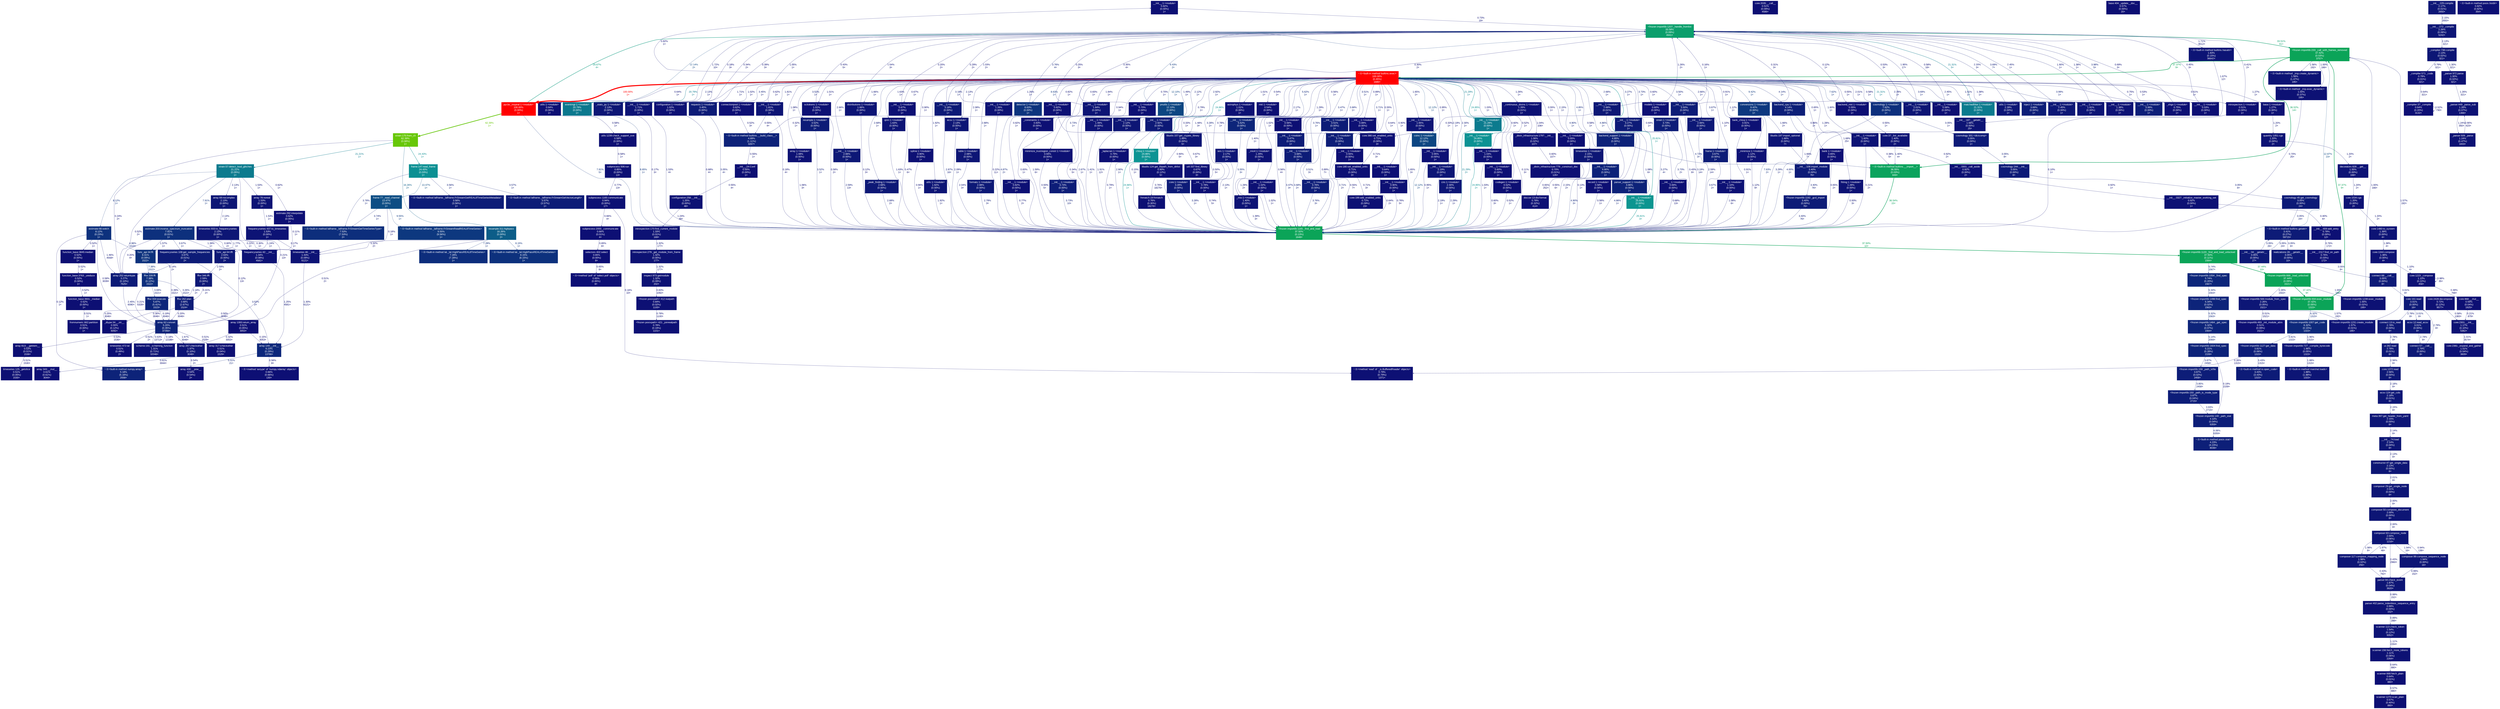 digraph {
	graph [fontname=Arial, nodesep=0.125, ranksep=0.25];
	node [fontcolor=white, fontname=Arial, height=0, shape=box, style=filled, width=0];
	edge [fontname=Arial];
	23 [color="#0d1074", fontcolor="#ffffff", fontsize="10.00", label="__init__:1:<module>\n0.82%\n(0.00%)\n1×", tooltip="/work/pi_ccapano_umassd_edu/nperla_umassd_edu/envs/pycbc/lib/python3.11/site-packages/numpy/core/__init__.py"];
	23 -> 346 [arrowsize="0.35", color="#0d1074", fontcolor="#0d1074", fontsize="10.00", label="0.73%\n19×", labeldistance="0.50", penwidth="0.50"];
	34 [color="#0d1074", fontcolor="#ffffff", fontsize="10.00", label="<frozen posixpath>:421:_joinrealpath\n0.78%\n(0.19%)\n1101×", tooltip="<frozen posixpath>"];
	35 [color="#0d1074", fontcolor="#ffffff", fontsize="10.00", label="<frozen posixpath>:412:realpath\n0.84%\n(0.02%)\n1100×", tooltip="<frozen posixpath>"];
	35 -> 34 [arrowsize="0.35", color="#0d1074", fontcolor="#0d1074", fontsize="10.00", label="0.78%\n1100×", labeldistance="0.50", penwidth="0.50"];
	36 [color="#0d1274", fontcolor="#ffffff", fontsize="10.00", label="inspect:973:getmodule\n1.32%\n(0.09%)\n202×", tooltip="/work/pi_ccapano_umassd_edu/nperla_umassd_edu/envs/pycbc/lib/python3.11/inspect.py"];
	36 -> 35 [arrowsize="0.35", color="#0d1074", fontcolor="#0d1074", fontsize="10.00", label="0.83%\n1092×", labeldistance="0.50", penwidth="0.50"];
	82 [color="#0d1575", fontcolor="#ffffff", fontsize="10.00", label="libutils:157:get_ctypes_library\n1.89%\n(0.00%)\n5×", tooltip="/work/pi_ccapano_umassd_edu/nperla_umassd_edu/envs/pycbc/lib/python3.11/site-packages/pycbc/libutils.py"];
	82 -> 83 [arrowsize="0.35", color="#0d1074", fontcolor="#0d1074", fontsize="10.00", label="0.90%\n5×", labeldistance="0.50", penwidth="0.50"];
	82 -> 3479 [arrowsize="0.35", color="#0d1074", fontcolor="#0d1074", fontsize="10.00", label="0.67%\n3×", labeldistance="0.50", penwidth="0.50"];
	83 [color="#0d1074", fontcolor="#ffffff", fontsize="10.00", label="libutils:124:get_libpath_from_dirlist\n0.90%\n(0.12%)\n5×", tooltip="/work/pi_ccapano_umassd_edu/nperla_umassd_edu/envs/pycbc/lib/python3.11/site-packages/pycbc/libutils.py"];
	83 -> 96 [arrowsize="0.35", color="#0d1074", fontcolor="#0d1074", fontsize="10.00", label="0.76%\n18276×", labeldistance="0.50", penwidth="0.50"];
	86 [color="#0d1074", fontcolor="#ffffff", fontsize="10.00", label="__init__:2117:find_on_path\n0.76%\n(0.03%)\n172×", tooltip="/work/pi_ccapano_umassd_edu/nperla_umassd_edu/envs/pycbc/lib/python3.11/site-packages/pkg_resources/__init__.py"];
	96 [color="#0d1074", fontcolor="#ffffff", fontsize="10.00", label="fnmatch:19:fnmatch\n0.76%\n(0.30%)\n18276×", tooltip="/work/pi_ccapano_umassd_edu/nperla_umassd_edu/envs/pycbc/lib/python3.11/fnmatch.py"];
	121 [color="#0d347e", fontcolor="#ffffff", fontsize="10.00", label="detector:1:<module>\n8.63%\n(0.00%)\n1×", tooltip="/work/pi_ccapano_umassd_edu/nperla_umassd_edu/envs/pycbc/lib/python3.11/site-packages/pycbc/detector.py"];
	121 -> 346 [arrowsize="0.35", color="#0d1d78", fontcolor="#0d1d78", fontsize="10.00", label="3.76%\n4×", labeldistance="0.50", penwidth="0.50"];
	121 -> 1118 [arrowsize="0.35", color="#0d2279", fontcolor="#0d2279", fontsize="10.00", label="4.87%\n2×", labeldistance="0.50", penwidth="0.50"];
	125 [color="#0d1575", fontcolor="#ffffff", fontsize="10.00", label="__init__:1:<module>\n2.01%\n(0.00%)\n1×", tooltip="/work/pi_ccapano_umassd_edu/nperla_umassd_edu/envs/pycbc/lib/python3.11/site-packages/numpy/__init__.py"];
	125 -> 346 [arrowsize="0.35", color="#0d1575", fontcolor="#0d1575", fontsize="10.00", label="1.95%\n17×", labeldistance="0.50", penwidth="0.50"];
	147 [color="#0d0f74", fontcolor="#ffffff", fontsize="10.00", label="utils:1:<module>\n0.64%\n(0.00%)\n1×", tooltip="/work/pi_ccapano_umassd_edu/nperla_umassd_edu/envs/pycbc/lib/python3.11/site-packages/numpy/testing/_private/utils.py"];
	147 -> 3481 [arrowsize="0.35", color="#0d0f73", fontcolor="#0d0f73", fontsize="10.00", label="0.58%\n1×", labeldistance="0.50", penwidth="0.50"];
	180 [color="#0d1174", fontcolor="#ffffff", fontsize="10.00", label="~:0:<built-in method _imp.exec_dynamic>\n1.00%\n(0.37%)\n195×", tooltip="~"];
	180 -> 1118 [arrowsize="0.35", color="#0d1074", fontcolor="#0d1074", fontsize="10.00", label="0.70%\n25×", labeldistance="0.50", penwidth="0.50"];
	183 [color="#0d1375", fontcolor="#ffffff", fontsize="10.00", label="~:0:<built-in method _imp.create_dynamic>\n1.56%\n(1.47%)\n195×", tooltip="~"];
	202 [color="#0d2279", fontcolor="#ffffff", fontsize="10.00", label="~:0:<built-in method builtins.__build_class__>\n4.89%\n(1.11%)\n3267×", tooltip="~"];
	202 -> 3559 [arrowsize="0.35", color="#0d0f73", fontcolor="#0d0f73", fontsize="10.00", label="0.55%\n1×", labeldistance="0.50", penwidth="0.50"];
	296 [color="#0d2379", fontcolor="#ffffff", fontsize="10.00", label="<frozen importlib:1604:find_spec\n5.21%\n(0.28%)\n2159×", tooltip="<frozen importlib._bootstrap_external>"];
	296 -> 336 [arrowsize="0.35", color="#0d1d78", fontcolor="#0d1d78", fontsize="10.00", label="3.87%\n2458×", labeldistance="0.50", penwidth="0.50"];
	296 -> 338 [arrowsize="0.35", color="#0d0e73", fontcolor="#0d0e73", fontsize="10.00", label="0.19%\n2159×", labeldistance="0.50", penwidth="0.50"];
	297 [color="#0d247a", fontcolor="#ffffff", fontsize="10.00", label="<frozen importlib:1464:_get_spec\n5.32%\n(0.07%)\n1564×", tooltip="<frozen importlib._bootstrap_external>"];
	297 -> 296 [arrowsize="0.35", color="#0d2379", fontcolor="#0d2379", fontsize="10.00", label="5.14%\n2069×", labeldistance="0.50", penwidth="0.50"];
	305 [color="#0d247a", fontcolor="#ffffff", fontsize="10.00", label="<frozen importlib:1496:find_spec\n5.34%\n(0.02%)\n1563×", tooltip="<frozen importlib._bootstrap_external>"];
	305 -> 297 [arrowsize="0.35", color="#0d247a", fontcolor="#0d247a", fontsize="10.00", label="5.32%\n1563×", labeldistance="0.50", penwidth="0.50"];
	306 [color="#0d267a", fontcolor="#ffffff", fontsize="10.00", label="<frozen importlib:1054:_find_spec\n5.74%\n(0.20%)\n1567×", tooltip="<frozen importlib._bootstrap>"];
	306 -> 305 [arrowsize="0.35", color="#0d247a", fontcolor="#0d247a", fontsize="10.00", label="5.34%\n1563×", labeldistance="0.50", penwidth="0.50"];
	312 [color="#0d1174", fontcolor="#ffffff", fontsize="10.00", label="<frozen importlib:1239:exec_module\n1.00%\n(0.02%)\n195×", tooltip="<frozen importlib._bootstrap_external>"];
	312 -> 1427 [arrowsize="0.35", color="#0d1174", fontcolor="#0d1174", fontsize="10.00", label="1.00%\n166×", labeldistance="0.50", penwidth="0.50"];
	313 [color="#0ba458", fontcolor="#ffffff", fontsize="10.00", label="<frozen importlib:666:_load_unlocked\n37.44%\n(0.09%)\n1521×", tooltip="<frozen importlib._bootstrap>"];
	313 -> 312 [arrowsize="0.35", color="#0d1174", fontcolor="#0d1174", fontsize="10.00", label="1.00%\n166×", labeldistance="0.50", penwidth="0.50"];
	313 -> 315 [arrowsize="0.35", color="#0d1676", fontcolor="#0d1676", fontsize="10.00", label="2.26%\n1502×", labeldistance="0.50", penwidth="0.50"];
	313 -> 324 [arrowsize="0.61", color="#0ba458", fontcolor="#0ba458", fontsize="10.00", label="37.42%\n9×", labeldistance="1.50", penwidth="1.50"];
	314 [color="#0d1375", fontcolor="#ffffff", fontsize="10.00", label="<frozen importlib:1231:create_module\n1.57%\n(0.01%)\n195×", tooltip="<frozen importlib._bootstrap_external>"];
	314 -> 1427 [arrowsize="0.35", color="#0d1375", fontcolor="#0d1375", fontsize="10.00", label="1.57%\n192×", labeldistance="0.50", penwidth="0.50"];
	315 [color="#0d1676", fontcolor="#ffffff", fontsize="10.00", label="<frozen importlib:566:module_from_spec\n2.26%\n(0.05%)\n1521×", tooltip="<frozen importlib._bootstrap>"];
	315 -> 314 [arrowsize="0.35", color="#0d1375", fontcolor="#0d1375", fontsize="10.00", label="1.57%\n192×", labeldistance="0.50", penwidth="0.50"];
	315 -> 1325 [arrowsize="0.35", color="#0d0f73", fontcolor="#0d0f73", fontsize="10.00", label="0.51%\n1521×", labeldistance="0.50", penwidth="0.50"];
	318 [color="#0d297b", fontcolor="#ffffff", fontsize="10.00", label="<frozen importlib:1007:get_code\n6.32%\n(0.15%)\n1315×", tooltip="<frozen importlib._bootstrap_external>"];
	318 -> 321 [arrowsize="0.35", color="#0d1d78", fontcolor="#0d1d78", fontsize="10.00", label="3.81%\n1315×", labeldistance="0.50", penwidth="0.50"];
	318 -> 327 [arrowsize="0.35", color="#0d1575", fontcolor="#0d1575", fontsize="10.00", label="1.96%\n1315×", labeldistance="0.50", penwidth="0.50"];
	321 [color="#0d1d78", fontcolor="#ffffff", fontsize="10.00", label="<frozen importlib:1127:get_data\n3.81%\n(0.06%)\n1315×", tooltip="<frozen importlib._bootstrap_external>"];
	321 -> 1636 [arrowsize="0.35", color="#0d0e73", fontcolor="#0d0e73", fontsize="10.00", label="0.26%\n1315×", labeldistance="0.50", penwidth="0.50"];
	321 -> 1649 [arrowsize="0.35", color="#0d1b77", fontcolor="#0d1b77", fontsize="10.00", label="3.43%\n1315×", labeldistance="0.50", penwidth="0.50"];
	324 [color="#0ba458", fontcolor="#ffffff", fontsize="10.00", label="<frozen importlib:934:exec_module\n37.42%\n(0.05%)\n1315×", tooltip="<frozen importlib._bootstrap_external>"];
	324 -> 318 [arrowsize="0.35", color="#0d297b", fontcolor="#0d297b", fontsize="10.00", label="6.32%\n1315×", labeldistance="0.50", penwidth="0.50"];
	324 -> 1427 [arrowsize="0.61", color="#0ba458", fontcolor="#0ba458", fontsize="10.00", label="37.37%\n9×", labeldistance="1.49", penwidth="1.49"];
	327 [color="#0d1575", fontcolor="#ffffff", fontsize="10.00", label="<frozen importlib:727:_compile_bytecode\n1.96%\n(0.05%)\n1315×", tooltip="<frozen importlib._bootstrap_external>"];
	327 -> 1729 [arrowsize="0.35", color="#0d1575", fontcolor="#0d1575", fontsize="10.00", label="1.88%\n1315×", labeldistance="0.50", penwidth="0.50"];
	336 [color="#0d1d78", fontcolor="#ffffff", fontsize="10.00", label="<frozen importlib:159:_path_isfile\n3.87%\n(0.02%)\n2458×", tooltip="<frozen importlib._bootstrap_external>"];
	336 -> 337 [arrowsize="0.35", color="#0d1d78", fontcolor="#0d1d78", fontsize="10.00", label="3.85%\n2458×", labeldistance="0.50", penwidth="0.50"];
	337 [color="#0d1d78", fontcolor="#ffffff", fontsize="10.00", label="<frozen importlib:150:_path_is_mode_type\n3.87%\n(0.04%)\n2715×", tooltip="<frozen importlib._bootstrap_external>"];
	337 -> 338 [arrowsize="0.35", color="#0d1d78", fontcolor="#0d1d78", fontsize="10.00", label="3.83%\n2715×", labeldistance="0.50", penwidth="0.50"];
	338 [color="#0d1e78", fontcolor="#ffffff", fontsize="10.00", label="<frozen importlib:140:_path_stat\n4.10%\n(0.04%)\n6359×", tooltip="<frozen importlib._bootstrap_external>"];
	338 -> 1665 [arrowsize="0.35", color="#0d1e78", fontcolor="#0d1e78", fontsize="10.00", label="4.06%\n6359×", labeldistance="0.50", penwidth="0.50"];
	346 [color="#0b9f6c", fontcolor="#ffffff", fontsize="10.00", label="<frozen importlib:1207:_handle_fromlist\n33.58%\n(0.09%)\n4941×", tooltip="<frozen importlib._bootstrap>"];
	346 -> 1427 [arrowsize="0.58", color="#0b9f6d", fontcolor="#0b9f6d", fontsize="10.00", label="33.51%\n61×", labeldistance="1.34", penwidth="1.34"];
	346 -> 2105 [arrowsize="0.35", color="#0d1475", fontcolor="#0d1475", fontsize="10.00", label="1.71%\n9512×", labeldistance="0.50", penwidth="0.50"];
	347 [color="#0ba35d", fontcolor="#ffffff", fontsize="10.00", label="~:0:<built-in method builtins.__import__>\n36.55%\n(0.03%)\n849×", tooltip="~"];
	347 -> 1118 [arrowsize="0.60", color="#0ba35d", fontcolor="#0ba35d", fontsize="10.00", label="36.54%\n15×", labeldistance="1.46", penwidth="1.46"];
	364 [color="#ff0000", fontcolor="#ffffff", fontsize="10.00", label="pycbc_inspiral:1:<module>\n100.00%\n(0.00%)\n1×", tooltip="/work/pi_ccapano_umassd_edu/nperla_umassd_edu/envs/pycbc/bin/pycbc_inspiral"];
	364 -> 346 [arrowsize="0.54", color="#0c9a7f", fontcolor="#0c9a7f", fontsize="10.00", label="29.67%\n4×", labeldistance="1.19", penwidth="1.19"];
	364 -> 1118 [arrowsize="0.35", color="#0d307d", fontcolor="#0d307d", fontsize="10.00", label="7.81%\n5×", labeldistance="0.50", penwidth="0.50"];
	364 -> 2136 [arrowsize="0.79", color="#67c708", fontcolor="#67c708", fontsize="10.00", label="62.39%\n1×", labeldistance="2.50", penwidth="2.50"];
	369 [color="#0d0f73", fontcolor="#ffffff", fontsize="10.00", label="__init__:1:<module>\n0.58%\n(0.00%)\n1×", tooltip="/work/pi_ccapano_umassd_edu/nperla_umassd_edu/envs/pycbc/lib/python3.11/site-packages/numpy/lib/__init__.py"];
	369 -> 346 [arrowsize="0.35", color="#0d0f73", fontcolor="#0d0f73", fontsize="10.00", label="0.58%\n18×", labeldistance="0.50", penwidth="0.50"];
	396 [color="#0d1074", fontcolor="#ffffff", fontsize="10.00", label="__init__:1:<module>\n0.70%\n(0.00%)\n1×", tooltip="/work/pi_ccapano_umassd_edu/nperla_umassd_edu/envs/pycbc/lib/python3.11/site-packages/h5py/__init__.py"];
	396 -> 346 [arrowsize="0.35", color="#0d0e73", fontcolor="#0d0e73", fontsize="10.00", label="0.35%\n4×", labeldistance="0.50", penwidth="0.50"];
	396 -> 1118 [arrowsize="0.35", color="#0d0e73", fontcolor="#0d0e73", fontsize="10.00", label="0.34%\n5×", labeldistance="0.50", penwidth="0.50"];
	397 [color="#0d1174", fontcolor="#ffffff", fontsize="10.00", label="array:1:<module>\n1.08%\n(0.00%)\n1×", tooltip="/work/pi_ccapano_umassd_edu/nperla_umassd_edu/envs/pycbc/lib/python3.11/site-packages/pycbc/types/array.py"];
	397 -> 1118 [arrowsize="0.35", color="#0d1174", fontcolor="#0d1174", fontsize="10.00", label="1.06%\n3×", labeldistance="0.50", penwidth="0.50"];
	401 [color="#0d1675", fontcolor="#ffffff", fontsize="10.00", label="timeseries:933:to_frequencyseries\n2.13%\n(0.00%)\n1×", tooltip="/work/pi_ccapano_umassd_edu/nperla_umassd_edu/envs/pycbc/lib/python3.11/site-packages/pycbc/types/timeseries.py"];
	401 -> 2211 [arrowsize="0.35", color="#0d0e73", fontcolor="#0d0e73", fontsize="10.00", label="0.22%\n1×", labeldistance="0.50", penwidth="0.50"];
	401 -> 2213 [arrowsize="0.35", color="#0d1475", fontcolor="#0d1475", fontsize="10.00", label="1.77%\n1×", labeldistance="0.50", penwidth="0.50"];
	402 [color="#0d1375", fontcolor="#ffffff", fontsize="10.00", label="frequencyseries:437:to_timeseries\n1.53%\n(0.00%)\n1×", tooltip="/work/pi_ccapano_umassd_edu/nperla_umassd_edu/envs/pycbc/lib/python3.11/site-packages/pycbc/types/frequencyseries.py"];
	402 -> 2210 [arrowsize="0.35", color="#0d0d73", fontcolor="#0d0d73", fontsize="10.00", label="0.17%\n1×", labeldistance="0.50", penwidth="0.50"];
	402 -> 2214 [arrowsize="0.35", color="#0d1274", fontcolor="#0d1274", fontsize="10.00", label="1.24%\n1×", labeldistance="0.50", penwidth="0.50"];
	418 [color="#0d0f73", fontcolor="#ffffff", fontsize="10.00", label="mkl:1:<module>\n0.54%\n(0.00%)\n1×", tooltip="/work/pi_ccapano_umassd_edu/nperla_umassd_edu/envs/pycbc/lib/python3.11/site-packages/pycbc/fft/mkl.py"];
	418 -> 82 [arrowsize="0.35", color="#0d1375", fontcolor="#0d1375", fontsize="10.00", label="1.48%\n3×", labeldistance="0.50", penwidth="0.50"];
	419 [color="#0d1475", fontcolor="#ffffff", fontsize="10.00", label="__init__:1:<module>\n1.81%\n(0.00%)\n1×", tooltip="/work/pi_ccapano_umassd_edu/nperla_umassd_edu/envs/pycbc/lib/python3.11/site-packages/astropy/__init__.py"];
	419 -> 202 [arrowsize="0.35", color="#0d0f73", fontcolor="#0d0f73", fontsize="10.00", label="0.55%\n4×", labeldistance="0.50", penwidth="0.50"];
	419 -> 346 [arrowsize="0.35", color="#0d1174", fontcolor="#0d1174", fontsize="10.00", label="1.05%\n1×", labeldistance="0.50", penwidth="0.50"];
	419 -> 1118 [arrowsize="0.35", color="#0d0d73", fontcolor="#0d0d73", fontsize="10.00", label="0.18%\n4×", labeldistance="0.50", penwidth="0.50"];
	421 [color="#0c788e", fontcolor="#ffffff", fontsize="10.00", label="eventmgr:1:<module>\n20.79%\n(0.00%)\n1×", tooltip="/work/pi_ccapano_umassd_edu/nperla_umassd_edu/envs/pycbc/lib/python3.11/site-packages/pycbc/events/eventmgr.py"];
	421 -> 346 [arrowsize="0.35", color="#0d4682", fontcolor="#0d4682", fontsize="10.00", label="12.14%\n2×", labeldistance="0.50", penwidth="0.50"];
	421 -> 1118 [arrowsize="0.35", color="#0d347e", fontcolor="#0d347e", fontsize="10.00", label="8.65%\n1×", labeldistance="0.50", penwidth="0.50"];
	422 [color="#0c7b8e", fontcolor="#ffffff", fontsize="10.00", label="matchedfilter:1:<module>\n21.31%\n(0.00%)\n1×", tooltip="/work/pi_ccapano_umassd_edu/nperla_umassd_edu/envs/pycbc/lib/python3.11/site-packages/pycbc/filter/matchedfilter.py"];
	422 -> 346 [arrowsize="0.46", color="#0c7b8e", fontcolor="#0c7b8e", fontsize="10.00", label="21.31%\n5×", labeldistance="0.85", penwidth="0.85"];
	424 [color="#0d1174", fontcolor="#ffffff", fontsize="10.00", label="configuration:1:<module>\n1.02%\n(0.00%)\n1×", tooltip="/work/pi_ccapano_umassd_edu/nperla_umassd_edu/envs/pycbc/lib/python3.11/site-packages/astropy/config/configuration.py"];
	424 -> 346 [arrowsize="0.35", color="#0d0e73", fontcolor="#0d0e73", fontsize="10.00", label="0.34%\n2×", labeldistance="0.50", penwidth="0.50"];
	424 -> 1118 [arrowsize="0.35", color="#0d1074", fontcolor="#0d1074", fontsize="10.00", label="0.68%\n4×", labeldistance="0.50", penwidth="0.50"];
	425 [color="#0d1274", fontcolor="#ffffff", fontsize="10.00", label="configuration:258:__init__\n1.25%\n(0.00%)\n48×", tooltip="/work/pi_ccapano_umassd_edu/nperla_umassd_edu/envs/pycbc/lib/python3.11/site-packages/astropy/config/configuration.py"];
	425 -> 2218 [arrowsize="0.35", color="#0d1274", fontcolor="#0d1274", fontsize="10.00", label="1.24%\n48×", labeldistance="0.50", penwidth="0.50"];
	438 [color="#0d1976", fontcolor="#ffffff", fontsize="10.00", label="formats:1:<module>\n2.88%\n(0.00%)\n1×", tooltip="/work/pi_ccapano_umassd_edu/nperla_umassd_edu/envs/pycbc/lib/python3.11/site-packages/astropy/time/formats.py"];
	438 -> 1118 [arrowsize="0.35", color="#0d1976", fontcolor="#0d1976", fontsize="10.00", label="2.79%\n3×", labeldistance="0.50", penwidth="0.50"];
	450 [color="#0d1174", fontcolor="#ffffff", fontsize="10.00", label="astrophys:1:<module>\n1.01%\n(0.00%)\n1×", tooltip="/work/pi_ccapano_umassd_edu/nperla_umassd_edu/envs/pycbc/lib/python3.11/site-packages/astropy/units/astrophys.py"];
	450 -> 346 [arrowsize="0.35", color="#0d0e73", fontcolor="#0d0e73", fontsize="10.00", label="0.30%\n2×", labeldistance="0.50", penwidth="0.50"];
	450 -> 1118 [arrowsize="0.35", color="#0d0d73", fontcolor="#0d0d73", fontsize="10.00", label="0.15%\n1×", labeldistance="0.50", penwidth="0.50"];
	450 -> 6622 [arrowsize="0.35", color="#0d0e73", fontcolor="#0d0e73", fontsize="10.00", label="0.33%\n1×", labeldistance="0.50", penwidth="0.50"];
	464 [color="#0d1a77", fontcolor="#ffffff", fontsize="10.00", label="__init__:1:<module>\n3.18%\n(0.00%)\n1×", tooltip="/work/pi_ccapano_umassd_edu/nperla_umassd_edu/envs/pycbc/lib/python3.11/site-packages/astropy/coordinates/builtin_frames/__init__.py"];
	464 -> 346 [arrowsize="0.35", color="#0d0e73", fontcolor="#0d0e73", fontsize="10.00", label="0.29%\n2×", labeldistance="0.50", penwidth="0.50"];
	464 -> 1118 [arrowsize="0.35", color="#0d1976", fontcolor="#0d1976", fontsize="10.00", label="2.87%\n16×", labeldistance="0.50", penwidth="0.50"];
	466 [color="#0d1676", fontcolor="#ffffff", fontsize="10.00", label="utils:1:<module>\n2.28%\n(0.00%)\n1×", tooltip="/work/pi_ccapano_umassd_edu/nperla_umassd_edu/envs/pycbc/lib/python3.11/site-packages/astropy/coordinates/builtin_frames/utils.py"];
	466 -> 346 [arrowsize="0.35", color="#0d1676", fontcolor="#0d1676", fontsize="10.00", label="2.20%\n3×", labeldistance="0.50", penwidth="0.50"];
	468 [color="#0d1675", fontcolor="#ffffff", fontsize="10.00", label="__init__:1:<module>\n2.12%\n(0.00%)\n1×", tooltip="/work/pi_ccapano_umassd_edu/nperla_umassd_edu/envs/pycbc/lib/python3.11/site-packages/astropy/table/__init__.py"];
	468 -> 1118 [arrowsize="0.35", color="#0d1575", fontcolor="#0d1575", fontsize="10.00", label="1.91%\n12×", labeldistance="0.50", penwidth="0.50"];
	469 [color="#0d1676", fontcolor="#ffffff", fontsize="10.00", label="iers:1:<module>\n2.17%\n(0.00%)\n1×", tooltip="/work/pi_ccapano_umassd_edu/nperla_umassd_edu/envs/pycbc/lib/python3.11/site-packages/astropy/utils/iers/iers.py"];
	469 -> 1118 [arrowsize="0.35", color="#0d1675", fontcolor="#0d1675", fontsize="10.00", label="2.13%\n1×", labeldistance="0.50", penwidth="0.50"];
	479 [color="#0d1074", fontcolor="#ffffff", fontsize="10.00", label="__init__:1:<module>\n0.69%\n(0.00%)\n1×", tooltip="/work/pi_ccapano_umassd_edu/nperla_umassd_edu/envs/pycbc/lib/python3.11/site-packages/astropy/io/ascii/__init__.py"];
	479 -> 1118 [arrowsize="0.35", color="#0d1074", fontcolor="#0d1074", fontsize="10.00", label="0.68%\n13×", labeldistance="0.50", penwidth="0.50"];
	508 [color="#0d1876", fontcolor="#ffffff", fontsize="10.00", label="__init__:1:<module>\n2.66%\n(0.00%)\n1×", tooltip="/work/pi_ccapano_umassd_edu/nperla_umassd_edu/envs/pycbc/lib/python3.11/site-packages/scipy/optimize/__init__.py"];
	508 -> 1118 [arrowsize="0.35", color="#0d1876", fontcolor="#0d1876", fontsize="10.00", label="2.59%\n14×", labeldistance="0.50", penwidth="0.50"];
	509 [color="#0d4682", fontcolor="#ffffff", fontsize="10.00", label="pnutils:1:<module>\n12.10%\n(0.00%)\n1×", tooltip="/work/pi_ccapano_umassd_edu/nperla_umassd_edu/envs/pycbc/lib/python3.11/site-packages/pycbc/pnutils.py"];
	509 -> 346 [arrowsize="0.35", color="#0d387f", fontcolor="#0d387f", fontsize="10.00", label="9.43%\n2×", labeldistance="0.50", penwidth="0.50"];
	509 -> 1118 [arrowsize="0.35", color="#0d1876", fontcolor="#0d1876", fontsize="10.00", label="2.67%\n1×", labeldistance="0.50", penwidth="0.50"];
	511 [color="#0d1174", fontcolor="#ffffff", fontsize="10.00", label="_minimize:1:<module>\n1.12%\n(0.00%)\n1×", tooltip="/work/pi_ccapano_umassd_edu/nperla_umassd_edu/envs/pycbc/lib/python3.11/site-packages/scipy/optimize/_minimize.py"];
	511 -> 1118 [arrowsize="0.35", color="#0d1174", fontcolor="#0d1174", fontsize="10.00", label="1.12%\n9×", labeldistance="0.50", penwidth="0.50"];
	519 [color="#0d387f", fontcolor="#ffffff", fontsize="10.00", label="conversions:1:<module>\n9.42%\n(0.00%)\n1×", tooltip="/work/pi_ccapano_umassd_edu/nperla_umassd_edu/envs/pycbc/lib/python3.11/site-packages/pycbc/conversions.py"];
	519 -> 346 [arrowsize="0.35", color="#0d0d73", fontcolor="#0d0d73", fontsize="10.00", label="0.12%\n1×", labeldistance="0.50", penwidth="0.50"];
	519 -> 1118 [arrowsize="0.35", color="#0d2f7d", fontcolor="#0d2f7d", fontsize="10.00", label="7.63%\n2×", labeldistance="0.50", penwidth="0.50"];
	519 -> 7471 [arrowsize="0.35", color="#0d1475", fontcolor="#0d1475", fontsize="10.00", label="1.66%\n2×", labeldistance="0.50", penwidth="0.50"];
	527 [color="#0d1274", fontcolor="#ffffff", fontsize="10.00", label="base:1:<module>\n1.27%\n(0.00%)\n1×", tooltip="/work/pi_ccapano_umassd_edu/nperla_umassd_edu/envs/pycbc/lib/python3.11/site-packages/astropy/cosmology/flrw/base.py"];
	527 -> 3592 [arrowsize="0.35", color="#0d1274", fontcolor="#0d1274", fontsize="10.00", label="1.20%\n2×", labeldistance="0.50", penwidth="0.50"];
	529 [color="#0d1274", fontcolor="#ffffff", fontsize="10.00", label="fitting:1:<module>\n1.28%\n(0.00%)\n1×", tooltip="/work/pi_ccapano_umassd_edu/nperla_umassd_edu/envs/pycbc/lib/python3.11/site-packages/astropy/modeling/fitting.py"];
	529 -> 1118 [arrowsize="0.35", color="#0d1174", fontcolor="#0d1174", fontsize="10.00", label="0.93%\n3×", labeldistance="0.50", penwidth="0.50"];
	538 [color="#0d0f74", fontcolor="#ffffff", fontsize="10.00", label="models:1:<module>\n0.60%\n(0.00%)\n1×", tooltip="/work/pi_ccapano_umassd_edu/nperla_umassd_edu/envs/pycbc/lib/python3.11/site-packages/astropy/modeling/models.py"];
	538 -> 346 [arrowsize="0.35", color="#0d0d73", fontcolor="#0d0d73", fontsize="10.00", label="0.16%\n1×", labeldistance="0.50", penwidth="0.50"];
	538 -> 1118 [arrowsize="0.35", color="#0d0f73", fontcolor="#0d0f73", fontsize="10.00", label="0.43%\n8×", labeldistance="0.50", penwidth="0.50"];
	547 [color="#0d1375", fontcolor="#ffffff", fontsize="10.00", label="__init__:1:<module>\n1.60%\n(0.00%)\n1×", tooltip="/work/pi_ccapano_umassd_edu/nperla_umassd_edu/envs/pycbc/lib/python3.11/site-packages/pkg_resources/__init__.py"];
	547 -> 347 [arrowsize="0.35", color="#0d0e73", fontcolor="#0d0e73", fontsize="10.00", label="0.38%\n5×", labeldistance="0.50", penwidth="0.50"];
	547 -> 1118 [arrowsize="0.35", color="#0d0e73", fontcolor="#0d0e73", fontsize="10.00", label="0.21%\n2×", labeldistance="0.50", penwidth="0.50"];
	547 -> 3821 [arrowsize="0.35", color="#0d1174", fontcolor="#0d1174", fontsize="10.00", label="0.92%\n2×", labeldistance="0.50", penwidth="0.50"];
	553 [color="#0d1c77", fontcolor="#ffffff", fontsize="10.00", label="__init__:1:<module>\n3.50%\n(0.00%)\n1×", tooltip="/work/pi_ccapano_umassd_edu/nperla_umassd_edu/envs/pycbc/lib/python3.11/site-packages/scipy/signal/__init__.py"];
	553 -> 346 [arrowsize="0.35", color="#0d0e73", fontcolor="#0d0e73", fontsize="10.00", label="0.31%\n3×", labeldistance="0.50", penwidth="0.50"];
	553 -> 1118 [arrowsize="0.35", color="#0d1a77", fontcolor="#0d1a77", fontsize="10.00", label="3.19%\n14×", labeldistance="0.50", penwidth="0.50"];
	554 [color="#0d1c77", fontcolor="#ffffff", fontsize="10.00", label="resample:1:<module>\n3.52%\n(0.00%)\n1×", tooltip="/work/pi_ccapano_umassd_edu/nperla_umassd_edu/envs/pycbc/lib/python3.11/site-packages/pycbc/filter/resample.py"];
	554 -> 1118 [arrowsize="0.35", color="#0d1c77", fontcolor="#0d1c77", fontsize="10.00", label="3.52%\n1×", labeldistance="0.50", penwidth="0.50"];
	564 [color="#0d1876", fontcolor="#ffffff", fontsize="10.00", label="__init__:1:<module>\n2.66%\n(0.00%)\n1×", tooltip="/work/pi_ccapano_umassd_edu/nperla_umassd_edu/envs/pycbc/lib/python3.11/site-packages/scipy/stats/__init__.py"];
	564 -> 1118 [arrowsize="0.35", color="#0d1876", fontcolor="#0d1876", fontsize="10.00", label="2.59%\n13×", labeldistance="0.50", penwidth="0.50"];
	565 [color="#0d1675", fontcolor="#ffffff", fontsize="10.00", label="_stats_py:1:<module>\n2.13%\n(0.00%)\n1×", tooltip="/work/pi_ccapano_umassd_edu/nperla_umassd_edu/envs/pycbc/lib/python3.11/site-packages/scipy/stats/_stats_py.py"];
	565 -> 346 [arrowsize="0.35", color="#0d1475", fontcolor="#0d1475", fontsize="10.00", label="1.72%\n10×", labeldistance="0.50", penwidth="0.50"];
	565 -> 1118 [arrowsize="0.35", color="#0d0d73", fontcolor="#0d0d73", fontsize="10.00", label="0.17%\n3×", labeldistance="0.50", penwidth="0.50"];
	568 [color="#0d1274", fontcolor="#ffffff", fontsize="10.00", label="_continuous_distns:1:<module>\n1.26%\n(0.01%)\n1×", tooltip="/work/pi_ccapano_umassd_edu/nperla_umassd_edu/envs/pycbc/lib/python3.11/site-packages/scipy/stats/_continuous_distns.py"];
	568 -> 1118 [arrowsize="0.35", color="#0d0d73", fontcolor="#0d0d73", fontsize="10.00", label="0.11%\n3×", labeldistance="0.50", penwidth="0.50"];
	568 -> 3007 [arrowsize="0.35", color="#0d1174", fontcolor="#0d1174", fontsize="10.00", label="1.04%\n106×", labeldistance="0.50", penwidth="0.50"];
	569 [color="#0d1475", fontcolor="#ffffff", fontsize="10.00", label="__init__:1:<module>\n1.71%\n(0.00%)\n1×", tooltip="/work/pi_ccapano_umassd_edu/nperla_umassd_edu/envs/pycbc/lib/python3.11/site-packages/requests/__init__.py"];
	569 -> 346 [arrowsize="0.35", color="#0d0d73", fontcolor="#0d0d73", fontsize="10.00", label="0.18%\n3×", labeldistance="0.50", penwidth="0.50"];
	569 -> 1118 [arrowsize="0.35", color="#0d1375", fontcolor="#0d1375", fontsize="10.00", label="1.53%\n4×", labeldistance="0.50", penwidth="0.50"];
	583 [color="#0d0f73", fontcolor="#ffffff", fontsize="10.00", label="record:1:<module>\n0.58%\n(0.00%)\n1×", tooltip="/work/pi_ccapano_umassd_edu/nperla_umassd_edu/envs/pycbc/lib/python3.11/site-packages/pycbc/io/record.py"];
	583 -> 1118 [arrowsize="0.35", color="#0d0f73", fontcolor="#0d0f73", fontsize="10.00", label="0.56%\n1×", labeldistance="0.50", penwidth="0.50"];
	588 [color="#0d1d78", fontcolor="#ffffff", fontsize="10.00", label="strain:1:<module>\n3.73%\n(0.00%)\n1×", tooltip="/work/pi_ccapano_umassd_edu/nperla_umassd_edu/envs/pycbc/lib/python3.11/site-packages/pycbc/strain/strain.py"];
	588 -> 1118 [arrowsize="0.35", color="#0d1d78", fontcolor="#0d1d78", fontsize="10.00", label="3.73%\n2×", labeldistance="0.50", penwidth="0.50"];
	589 [color="#0d1c77", fontcolor="#ffffff", fontsize="10.00", label="frame:1:<module>\n3.67%\n(0.00%)\n1×", tooltip="/work/pi_ccapano_umassd_edu/nperla_umassd_edu/envs/pycbc/lib/python3.11/site-packages/pycbc/frame/frame.py"];
	589 -> 1118 [arrowsize="0.35", color="#0d1c77", fontcolor="#0d1c77", fontsize="10.00", label="3.67%\n2×", labeldistance="0.50", penwidth="0.50"];
	590 [color="#0d1d77", fontcolor="#ffffff", fontsize="10.00", label="inject:1:<module>\n3.69%\n(0.00%)\n1×", tooltip="/work/pi_ccapano_umassd_edu/nperla_umassd_edu/envs/pycbc/lib/python3.11/site-packages/pycbc/inject/inject.py"];
	590 -> 346 [arrowsize="0.35", color="#0d1c77", fontcolor="#0d1c77", fontsize="10.00", label="3.69%\n7×", labeldistance="0.50", penwidth="0.50"];
	591 [color="#0d1b77", fontcolor="#ffffff", fontsize="10.00", label="requests:1:<module>\n3.45%\n(0.00%)\n1×", tooltip="/work/pi_ccapano_umassd_edu/nperla_umassd_edu/envs/pycbc/lib/python3.11/site-packages/igwn_auth_utils/requests.py"];
	591 -> 346 [arrowsize="0.35", color="#0d0e73", fontcolor="#0d0e73", fontsize="10.00", label="0.39%\n3×", labeldistance="0.50", penwidth="0.50"];
	591 -> 1118 [arrowsize="0.35", color="#0d1a77", fontcolor="#0d1a77", fontsize="10.00", label="3.05%\n4×", labeldistance="0.50", penwidth="0.50"];
	601 [color="#0d1174", fontcolor="#ffffff", fontsize="10.00", label="__init__:1:<module>\n1.10%\n(0.00%)\n1×", tooltip="/work/pi_ccapano_umassd_edu/nperla_umassd_edu/envs/pycbc/lib/python3.11/site-packages/urllib3/__init__.py"];
	601 -> 1118 [arrowsize="0.35", color="#0d1174", fontcolor="#0d1174", fontsize="10.00", label="1.08%\n6×", labeldistance="0.50", penwidth="0.50"];
	615 [color="#0d1174", fontcolor="#ffffff", fontsize="10.00", label="scitokens:1:<module>\n1.01%\n(0.00%)\n1×", tooltip="/work/pi_ccapano_umassd_edu/nperla_umassd_edu/envs/pycbc/lib/python3.11/site-packages/scitokens/scitokens.py"];
	615 -> 346 [arrowsize="0.35", color="#0d0f73", fontcolor="#0d0f73", fontsize="10.00", label="0.43%\n5×", labeldistance="0.50", penwidth="0.50"];
	615 -> 1118 [arrowsize="0.35", color="#0d0f73", fontcolor="#0d0f73", fontsize="10.00", label="0.58%\n2×", labeldistance="0.50", penwidth="0.50"];
	708 [color="#0d1174", fontcolor="#ffffff", fontsize="10.00", label="bank_chisq:1:<module>\n0.91%\n(0.00%)\n1×", tooltip="/work/pi_ccapano_umassd_edu/nperla_umassd_edu/envs/pycbc/lib/python3.11/site-packages/pycbc/vetoes/bank_chisq.py"];
	708 -> 1118 [arrowsize="0.35", color="#0d1174", fontcolor="#0d1174", fontsize="10.00", label="0.91%\n1×", labeldistance="0.50", penwidth="0.50"];
	713 [color="#0d0f74", fontcolor="#ffffff", fontsize="10.00", label="bank:1:<module>\n0.65%\n(0.00%)\n1×", tooltip="/work/pi_ccapano_umassd_edu/nperla_umassd_edu/envs/pycbc/lib/python3.11/site-packages/pycbc/waveform/bank.py"];
	713 -> 1118 [arrowsize="0.35", color="#0d0f74", fontcolor="#0d0f74", fontsize="10.00", label="0.65%\n2×", labeldistance="0.50", penwidth="0.50"];
	726 [color="#0d1876", fontcolor="#ffffff", fontsize="10.00", label="_peak_finding:1:<module>\n2.68%\n(0.00%)\n1×", tooltip="/work/pi_ccapano_umassd_edu/nperla_umassd_edu/envs/pycbc/lib/python3.11/site-packages/scipy/signal/_peak_finding.py"];
	726 -> 1118 [arrowsize="0.35", color="#0d1876", fontcolor="#0d1876", fontsize="10.00", label="2.68%\n2×", labeldistance="0.50", penwidth="0.50"];
	746 [color="#0d1475", fontcolor="#ffffff", fontsize="10.00", label="distributions:1:<module>\n1.66%\n(0.00%)\n1×", tooltip="/work/pi_ccapano_umassd_edu/nperla_umassd_edu/envs/pycbc/lib/python3.11/site-packages/scipy/stats/distributions.py"];
	746 -> 346 [arrowsize="0.35", color="#0d1375", fontcolor="#0d1375", fontsize="10.00", label="1.54%\n3×", labeldistance="0.50", penwidth="0.50"];
	746 -> 1118 [arrowsize="0.35", color="#0d0d73", fontcolor="#0d0d73", fontsize="10.00", label="0.12%\n3×", labeldistance="0.50", penwidth="0.50"];
	761 [color="#0d1475", fontcolor="#ffffff", fontsize="10.00", label="qnm:1:<module>\n1.63%\n(0.00%)\n1×", tooltip="/work/pi_ccapano_umassd_edu/nperla_umassd_edu/envs/pycbc/lib/python3.11/site-packages/pykerr/qnm.py"];
	761 -> 1118 [arrowsize="0.35", color="#0d1475", fontcolor="#0d1475", fontsize="10.00", label="1.63%\n1×", labeldistance="0.50", penwidth="0.50"];
	771 [color="#0d1074", fontcolor="#ffffff", fontsize="10.00", label="spline:1:<module>\n0.90%\n(0.00%)\n1×", tooltip="/work/pi_ccapano_umassd_edu/nperla_umassd_edu/envs/pycbc/lib/python3.11/site-packages/astropy/modeling/spline.py"];
	771 -> 1118 [arrowsize="0.35", color="#0d1074", fontcolor="#0d1074", fontsize="10.00", label="0.90%\n1×", labeldistance="0.50", penwidth="0.50"];
	772 [color="#0d1776", fontcolor="#ffffff", fontsize="10.00", label="__init__:1:<module>\n2.45%\n(0.00%)\n1×", tooltip="/work/pi_ccapano_umassd_edu/nperla_umassd_edu/envs/pycbc/lib/python3.11/site-packages/astropy/cosmology/io/__init__.py"];
	772 -> 346 [arrowsize="0.35", color="#0d1776", fontcolor="#0d1776", fontsize="10.00", label="2.45%\n1×", labeldistance="0.50", penwidth="0.50"];
	773 [color="#0d1575", fontcolor="#ffffff", fontsize="10.00", label="__init__:1:<module>\n1.91%\n(0.00%)\n1×", tooltip="/work/pi_ccapano_umassd_edu/nperla_umassd_edu/envs/pycbc/lib/python3.11/site-packages/astropy/modeling/__init__.py"];
	773 -> 346 [arrowsize="0.35", color="#0d1575", fontcolor="#0d1575", fontsize="10.00", label="1.90%\n1×", labeldistance="0.50", penwidth="0.50"];
	774 [color="#0d1575", fontcolor="#ffffff", fontsize="10.00", label="utils:1:<module>\n1.92%\n(0.00%)\n1×", tooltip="/work/pi_ccapano_umassd_edu/nperla_umassd_edu/envs/pycbc/lib/python3.11/site-packages/astropy/cosmology/io/utils.py"];
	774 -> 1118 [arrowsize="0.35", color="#0d1575", fontcolor="#0d1575", fontsize="10.00", label="1.92%\n1×", labeldistance="0.50", penwidth="0.50"];
	775 [color="#0d1675", fontcolor="#ffffff", fontsize="10.00", label="ecsv:1:<module>\n2.13%\n(0.00%)\n1×", tooltip="/work/pi_ccapano_umassd_edu/nperla_umassd_edu/envs/pycbc/lib/python3.11/site-packages/astropy/cosmology/io/ecsv.py"];
	775 -> 1118 [arrowsize="0.35", color="#0d1575", fontcolor="#0d1575", fontsize="10.00", label="2.09%\n1×", labeldistance="0.50", penwidth="0.50"];
	776 [color="#0d1575", fontcolor="#ffffff", fontsize="10.00", label="table:1:<module>\n2.08%\n(0.00%)\n1×", tooltip="/work/pi_ccapano_umassd_edu/nperla_umassd_edu/envs/pycbc/lib/python3.11/site-packages/astropy/cosmology/io/table.py"];
	776 -> 1118 [arrowsize="0.35", color="#0d1575", fontcolor="#0d1575", fontsize="10.00", label="2.04%\n3×", labeldistance="0.50", penwidth="0.50"];
	781 [color="#0d1074", fontcolor="#ffffff", fontsize="10.00", label="__init__:1:<module>\n0.82%\n(0.00%)\n1×", tooltip="/work/pi_ccapano_umassd_edu/nperla_umassd_edu/envs/pycbc/lib/python3.11/site-packages/astropy/nddata/__init__.py"];
	781 -> 202 [arrowsize="0.35", color="#0d0e73", fontcolor="#0d0e73", fontsize="10.00", label="0.32%\n1×", labeldistance="0.50", penwidth="0.50"];
	781 -> 1118 [arrowsize="0.35", color="#0d0f73", fontcolor="#0d0f73", fontsize="10.00", label="0.50%\n5×", labeldistance="0.50", penwidth="0.50"];
	812 [color="#0d1275", fontcolor="#ffffff", fontsize="10.00", label="__init__:1:<module>\n1.38%\n(0.00%)\n1×", tooltip="/work/pi_ccapano_umassd_edu/nperla_umassd_edu/envs/pycbc/lib/python3.11/site-packages/astropy/cosmology/flrw/__init__.py"];
	812 -> 346 [arrowsize="0.35", color="#0d1275", fontcolor="#0d1275", fontsize="10.00", label="1.38%\n1×", labeldistance="0.50", penwidth="0.50"];
	851 [color="#0d1e78", fontcolor="#ffffff", fontsize="10.00", label="__init__:1:<module>\n3.99%\n(0.00%)\n1×", tooltip="/work/pi_ccapano_umassd_edu/nperla_umassd_edu/envs/pycbc/lib/python3.11/site-packages/astropy/cosmology/__init__.py"];
	851 -> 346 [arrowsize="0.35", color="#0d1e78", fontcolor="#0d1e78", fontsize="10.00", label="3.98%\n5×", labeldistance="0.50", penwidth="0.50"];
	863 [color="#0d1074", fontcolor="#ffffff", fontsize="10.00", label="__init__:1:<module>\n0.67%\n(0.00%)\n1×", tooltip="/work/pi_ccapano_umassd_edu/nperla_umassd_edu/envs/pycbc/lib/python3.11/site-packages/scipy/spatial/__init__.py"];
	863 -> 346 [arrowsize="0.35", color="#0d0e73", fontcolor="#0d0e73", fontsize="10.00", label="0.20%\n2×", labeldistance="0.50", penwidth="0.50"];
	863 -> 1118 [arrowsize="0.35", color="#0d0f73", fontcolor="#0d0f73", fontsize="10.00", label="0.47%\n6×", labeldistance="0.50", penwidth="0.50"];
	874 [color="#0d1074", fontcolor="#ffffff", fontsize="10.00", label="_shgo:1:<module>\n0.75%\n(0.00%)\n1×", tooltip="/work/pi_ccapano_umassd_edu/nperla_umassd_edu/envs/pycbc/lib/python3.11/site-packages/scipy/optimize/_shgo.py"];
	874 -> 346 [arrowsize="0.35", color="#0d1074", fontcolor="#0d1074", fontsize="10.00", label="0.69%\n3×", labeldistance="0.50", penwidth="0.50"];
	880 [color="#0d2f7d", fontcolor="#ffffff", fontsize="10.00", label="cosmology:1:<module>\n7.62%\n(0.00%)\n1×", tooltip="/work/pi_ccapano_umassd_edu/nperla_umassd_edu/envs/pycbc/lib/python3.11/site-packages/pycbc/cosmology.py"];
	880 -> 346 [arrowsize="0.35", color="#0d0f73", fontcolor="#0d0f73", fontsize="10.00", label="0.53%\n3×", labeldistance="0.50", penwidth="0.50"];
	880 -> 1118 [arrowsize="0.35", color="#0d1e78", fontcolor="#0d1e78", fontsize="10.00", label="4.00%\n1×", labeldistance="0.50", penwidth="0.50"];
	880 -> 5363 [arrowsize="0.35", color="#0d1a77", fontcolor="#0d1a77", fontsize="10.00", label="3.05%\n1×", labeldistance="0.50", penwidth="0.50"];
	893 [color="#0d1074", fontcolor="#ffffff", fontsize="10.00", label="__init__:1:<module>\n0.82%\n(0.00%)\n1×", tooltip="/work/pi_ccapano_umassd_edu/nperla_umassd_edu/envs/pycbc/lib/python3.11/site-packages/numpy/testing/__init__.py"];
	893 -> 1118 [arrowsize="0.35", color="#0d1074", fontcolor="#0d1074", fontsize="10.00", label="0.77%\n2×", labeldistance="0.50", penwidth="0.50"];
	909 [color="#0d1074", fontcolor="#ffffff", fontsize="10.00", label="_constraints:1:<module>\n0.83%\n(0.00%)\n1×", tooltip="/work/pi_ccapano_umassd_edu/nperla_umassd_edu/envs/pycbc/lib/python3.11/site-packages/scipy/optimize/_constraints.py"];
	909 -> 1118 [arrowsize="0.35", color="#0d1074", fontcolor="#0d1074", fontsize="10.00", label="0.83%\n1×", labeldistance="0.50", penwidth="0.50"];
	910 [color="#0d1174", fontcolor="#ffffff", fontsize="10.00", label="minimize_trustregion_constr:1:<module>\n0.94%\n(0.00%)\n1×", tooltip="/work/pi_ccapano_umassd_edu/nperla_umassd_edu/envs/pycbc/lib/python3.11/site-packages/scipy/optimize/_trustregion_constr/minimize_trustregion_constr.py"];
	910 -> 1118 [arrowsize="0.35", color="#0d1174", fontcolor="#0d1174", fontsize="10.00", label="0.93%\n5×", labeldistance="0.50", penwidth="0.50"];
	941 [color="#0d0f73", fontcolor="#ffffff", fontsize="10.00", label="__init__:1:<module>\n0.53%\n(0.00%)\n1×", tooltip="/work/pi_ccapano_umassd_edu/nperla_umassd_edu/envs/pycbc/lib/python3.11/site-packages/astropy/io/fits/__init__.py"];
	941 -> 346 [arrowsize="0.35", color="#0d0f73", fontcolor="#0d0f73", fontsize="10.00", label="0.45%\n3×", labeldistance="0.50", penwidth="0.50"];
	970 [color="#0d1d78", fontcolor="#ffffff", fontsize="10.00", label="__init__:1:<module>\n3.73%\n(0.00%)\n1×", tooltip="/work/pi_ccapano_umassd_edu/nperla_umassd_edu/envs/pycbc/lib/python3.11/site-packages/astropy/coordinates/__init__.py"];
	970 -> 1118 [arrowsize="0.35", color="#0d1d78", fontcolor="#0d1d78", fontsize="10.00", label="3.73%\n10×", labeldistance="0.50", penwidth="0.50"];
	978 [color="#0d1976", fontcolor="#ffffff", fontsize="10.00", label="__init__:1:<module>\n2.92%\n(0.00%)\n1×", tooltip="/work/pi_ccapano_umassd_edu/nperla_umassd_edu/envs/pycbc/lib/python3.11/site-packages/astropy/time/__init__.py"];
	978 -> 1118 [arrowsize="0.35", color="#0d1976", fontcolor="#0d1976", fontsize="10.00", label="2.90%\n1×", labeldistance="0.50", penwidth="0.50"];
	982 [color="#0d1876", fontcolor="#ffffff", fontsize="10.00", label="__init__:1:<module>\n2.68%\n(0.01%)\n1×", tooltip="/work/pi_ccapano_umassd_edu/nperla_umassd_edu/envs/pycbc/lib/python3.11/site-packages/astropy/units/__init__.py"];
	982 -> 346 [arrowsize="0.35", color="#0d1274", fontcolor="#0d1274", fontsize="10.00", label="1.26%\n2×", labeldistance="0.50", penwidth="0.50"];
	982 -> 1118 [arrowsize="0.35", color="#0d1174", fontcolor="#0d1174", fontsize="10.00", label="1.08%\n6×", labeldistance="0.50", penwidth="0.50"];
	982 -> 6622 [arrowsize="0.35", color="#0d0e73", fontcolor="#0d0e73", fontsize="10.00", label="0.33%\n1×", labeldistance="0.50", penwidth="0.50"];
	987 [color="#0d1274", fontcolor="#ffffff", fontsize="10.00", label="core:1534:cgs\n1.20%\n(0.00%)\n2×", tooltip="/work/pi_ccapano_umassd_edu/nperla_umassd_edu/envs/pycbc/lib/python3.11/site-packages/astropy/units/core.py"];
	987 -> 2655 [arrowsize="0.35", color="#0d1274", fontcolor="#0d1274", fontsize="10.00", label="1.20%\n2×", labeldistance="0.50", penwidth="0.50"];
	997 [color="#0d0f73", fontcolor="#ffffff", fontsize="10.00", label="introspection:1:<module>\n0.51%\n(0.00%)\n1×", tooltip="/work/pi_ccapano_umassd_edu/nperla_umassd_edu/envs/pycbc/lib/python3.11/site-packages/astropy/utils/introspection.py"];
	997 -> 346 [arrowsize="0.35", color="#0d0e73", fontcolor="#0d0e73", fontsize="10.00", label="0.41%\n2×", labeldistance="0.50", penwidth="0.50"];
	997 -> 1118 [arrowsize="0.35", color="#0d0d73", fontcolor="#0d0d73", fontsize="10.00", label="0.10%\n1×", labeldistance="0.50", penwidth="0.50"];
	999 [color="#0c9393", fontcolor="#ffffff", fontsize="10.00", label="chisq:1:<module>\n24.86%\n(0.00%)\n1×", tooltip="/work/pi_ccapano_umassd_edu/nperla_umassd_edu/envs/pycbc/lib/python3.11/site-packages/pycbc/vetoes/chisq.py"];
	999 -> 1118 [arrowsize="0.50", color="#0c9293", fontcolor="#0c9293", fontsize="10.00", label="24.86%\n1×", labeldistance="0.99", penwidth="0.99"];
	1055 [color="#0d1074", fontcolor="#ffffff", fontsize="10.00", label="__init__:1:<module>\n0.78%\n(0.00%)\n1×", tooltip="/work/pi_ccapano_umassd_edu/nperla_umassd_edu/envs/pycbc/lib/python3.11/site-packages/scipy/sparse/linalg/__init__.py"];
	1055 -> 1118 [arrowsize="0.35", color="#0d1074", fontcolor="#0d1074", fontsize="10.00", label="0.74%\n5×", labeldistance="0.50", penwidth="0.50"];
	1076 [color="#0d1274", fontcolor="#ffffff", fontsize="10.00", label="__init__:1:<module>\n1.26%\n(0.00%)\n1×", tooltip="/work/pi_ccapano_umassd_edu/nperla_umassd_edu/envs/pycbc/lib/python3.11/site-packages/scipy/sparse/__init__.py"];
	1076 -> 346 [arrowsize="0.35", color="#0d1174", fontcolor="#0d1174", fontsize="10.00", label="1.03%\n2×", labeldistance="0.50", penwidth="0.50"];
	1076 -> 1118 [arrowsize="0.35", color="#0d0e73", fontcolor="#0d0e73", fontsize="10.00", label="0.22%\n11×", labeldistance="0.50", penwidth="0.50"];
	1082 [color="#0d1375", fontcolor="#ffffff", fontsize="10.00", label="__init__:1:<module>\n1.49%\n(0.00%)\n1×", tooltip="/work/pi_ccapano_umassd_edu/nperla_umassd_edu/envs/pycbc/lib/python3.11/site-packages/scipy/io/matlab/__init__.py"];
	1082 -> 1118 [arrowsize="0.35", color="#0d1375", fontcolor="#0d1375", fontsize="10.00", label="1.41%\n1×", labeldistance="0.50", penwidth="0.50"];
	1083 [color="#0d1475", fontcolor="#ffffff", fontsize="10.00", label="__init__:1:<module>\n1.84%\n(0.00%)\n1×", tooltip="/work/pi_ccapano_umassd_edu/nperla_umassd_edu/envs/pycbc/lib/python3.11/site-packages/scipy/io/__init__.py"];
	1083 -> 346 [arrowsize="0.35", color="#0d0e73", fontcolor="#0d0e73", fontsize="10.00", label="0.25%\n3×", labeldistance="0.50", penwidth="0.50"];
	1083 -> 1118 [arrowsize="0.35", color="#0d1375", fontcolor="#0d1375", fontsize="10.00", label="1.59%\n6×", labeldistance="0.50", penwidth="0.50"];
	1085 [color="#0d1074", fontcolor="#ffffff", fontsize="10.00", label="_laplacian:1:<module>\n0.79%\n(0.00%)\n1×", tooltip="/work/pi_ccapano_umassd_edu/nperla_umassd_edu/envs/pycbc/lib/python3.11/site-packages/scipy/sparse/csgraph/_laplacian.py"];
	1085 -> 1118 [arrowsize="0.35", color="#0d1074", fontcolor="#0d1074", fontsize="10.00", label="0.79%\n1×", labeldistance="0.50", penwidth="0.50"];
	1091 [color="#0d1b77", fontcolor="#ffffff", fontsize="10.00", label="core:1:<module>\n3.28%\n(0.00%)\n1×", tooltip="/work/pi_ccapano_umassd_edu/nperla_umassd_edu/envs/pycbc/lib/python3.11/site-packages/pycbc/fft/core.py"];
	1091 -> 1118 [arrowsize="0.35", color="#0d1b77", fontcolor="#0d1b77", fontsize="10.00", label="3.28%\n1×", labeldistance="0.50", penwidth="0.50"];
	1116 [color="#0d1b77", fontcolor="#ffffff", fontsize="10.00", label="<frozen importlib:1192:_gcd_import\n3.40%\n(0.00%)\n76×", tooltip="<frozen importlib._bootstrap>"];
	1116 -> 1118 [arrowsize="0.35", color="#0d1b77", fontcolor="#0d1b77", fontsize="10.00", label="3.40%\n76×", labeldistance="0.50", penwidth="0.50"];
	1117 [color="#0d1b77", fontcolor="#ffffff", fontsize="10.00", label="__init__:108:import_module\n3.40%\n(0.00%)\n76×", tooltip="/work/pi_ccapano_umassd_edu/nperla_umassd_edu/envs/pycbc/lib/python3.11/importlib/__init__.py"];
	1117 -> 1116 [arrowsize="0.35", color="#0d1b77", fontcolor="#0d1b77", fontsize="10.00", label="3.40%\n76×", labeldistance="0.50", penwidth="0.50"];
	1118 [color="#0ba458", fontcolor="#ffffff", fontsize="10.00", label="<frozen importlib:1165:_find_and_load\n37.50%\n(0.13%)\n1648×", tooltip="<frozen importlib._bootstrap>"];
	1118 -> 1309 [arrowsize="0.61", color="#0ba458", fontcolor="#0ba458", fontsize="10.00", label="37.50%\n10×", labeldistance="1.50", penwidth="1.50"];
	1129 [color="#0d257a", fontcolor="#ffffff", fontsize="10.00", label="__init__:1:<module>\n5.62%\n(0.00%)\n1×", tooltip="/work/pi_ccapano_umassd_edu/nperla_umassd_edu/envs/pycbc/lib/python3.11/site-packages/pycbc/__init__.py"];
	1129 -> 1118 [arrowsize="0.35", color="#0d257a", fontcolor="#0d257a", fontsize="10.00", label="5.55%\n3×", labeldistance="0.50", penwidth="0.50"];
	1130 [color="#0d2279", fontcolor="#ffffff", fontsize="10.00", label="backend_support:1:<module>\n4.85%\n(0.00%)\n1×", tooltip="/work/pi_ccapano_umassd_edu/nperla_umassd_edu/envs/pycbc/lib/python3.11/site-packages/pycbc/fft/backend_support.py"];
	1130 -> 347 [arrowsize="0.35", color="#0d2179", fontcolor="#0d2179", fontsize="10.00", label="4.72%\n3×", labeldistance="0.50", penwidth="0.50"];
	1130 -> 1118 [arrowsize="0.35", color="#0d0d73", fontcolor="#0d0d73", fontsize="10.00", label="0.13%\n1×", labeldistance="0.50", penwidth="0.50"];
	1137 [color="#0d1274", fontcolor="#ffffff", fontsize="10.00", label="_mio4:1:<module>\n1.29%\n(0.00%)\n1×", tooltip="/work/pi_ccapano_umassd_edu/nperla_umassd_edu/envs/pycbc/lib/python3.11/site-packages/scipy/io/matlab/_mio4.py"];
	1137 -> 1118 [arrowsize="0.35", color="#0d1274", fontcolor="#0d1274", fontsize="10.00", label="1.28%\n2×", labeldistance="0.50", penwidth="0.50"];
	1167 [color="#0d0f74", fontcolor="#ffffff", fontsize="10.00", label="connectionpool:1:<module>\n0.62%\n(0.00%)\n1×", tooltip="/work/pi_ccapano_umassd_edu/nperla_umassd_edu/envs/pycbc/lib/python3.11/site-packages/urllib3/connectionpool.py"];
	1167 -> 202 [arrowsize="0.35", color="#0d0f73", fontcolor="#0d0f73", fontsize="10.00", label="0.52%\n3×", labeldistance="0.50", penwidth="0.50"];
	1181 [color="#0d1174", fontcolor="#ffffff", fontsize="10.00", label="__init__:1:<module>\n1.02%\n(0.00%)\n1×", tooltip="/work/pi_ccapano_umassd_edu/nperla_umassd_edu/envs/pycbc/lib/python3.11/site-packages/scitokens/__init__.py"];
	1181 -> 1118 [arrowsize="0.35", color="#0d1174", fontcolor="#0d1174", fontsize="10.00", label="1.02%\n1×", labeldistance="0.50", penwidth="0.50"];
	1186 [color="#0d0f73", fontcolor="#ffffff", fontsize="10.00", label="__init__:1:<module>\n0.56%\n(0.00%)\n1×", tooltip="/work/pi_ccapano_umassd_edu/nperla_umassd_edu/envs/pycbc/lib/python3.11/site-packages/jwt/__init__.py"];
	1186 -> 1118 [arrowsize="0.35", color="#0d0f73", fontcolor="#0d0f73", fontsize="10.00", label="0.56%\n4×", labeldistance="0.50", penwidth="0.50"];
	1191 [color="#0d1c77", fontcolor="#ffffff", fontsize="10.00", label="__init__:1:<module>\n3.47%\n(0.00%)\n1×", tooltip="/work/pi_ccapano_umassd_edu/nperla_umassd_edu/envs/pycbc/lib/python3.11/site-packages/igwn_auth_utils/__init__.py"];
	1191 -> 1118 [arrowsize="0.35", color="#0d1c77", fontcolor="#0d1c77", fontsize="10.00", label="3.47%\n3×", labeldistance="0.50", penwidth="0.50"];
	1192 [color="#0d1c77", fontcolor="#ffffff", fontsize="10.00", label="__init__:1:<module>\n3.68%\n(0.00%)\n1×", tooltip="/work/pi_ccapano_umassd_edu/nperla_umassd_edu/envs/pycbc/lib/python3.11/site-packages/pycbc/frame/__init__.py"];
	1192 -> 1118 [arrowsize="0.35", color="#0d1c77", fontcolor="#0d1c77", fontsize="10.00", label="3.68%\n2×", labeldistance="0.50", penwidth="0.50"];
	1195 [color="#0d1d78", fontcolor="#ffffff", fontsize="10.00", label="__init__:1:<module>\n3.76%\n(0.00%)\n1×", tooltip="/work/pi_ccapano_umassd_edu/nperla_umassd_edu/envs/pycbc/lib/python3.11/site-packages/pycbc/strain/__init__.py"];
	1195 -> 1118 [arrowsize="0.35", color="#0d1d78", fontcolor="#0d1d78", fontsize="10.00", label="3.76%\n3×", labeldistance="0.50", penwidth="0.50"];
	1198 [color="#0d1c77", fontcolor="#ffffff", fontsize="10.00", label="__init__:1:<module>\n3.51%\n(0.00%)\n1×", tooltip="/work/pi_ccapano_umassd_edu/nperla_umassd_edu/envs/pycbc/lib/python3.11/site-packages/gwdatafind/__init__.py"];
	1198 -> 1118 [arrowsize="0.35", color="#0d1c77", fontcolor="#0d1c77", fontsize="10.00", label="3.51%\n3×", labeldistance="0.50", penwidth="0.50"];
	1201 [color="#0d1d77", fontcolor="#ffffff", fontsize="10.00", label="__init__:1:<module>\n3.71%\n(0.00%)\n1×", tooltip="/work/pi_ccapano_umassd_edu/nperla_umassd_edu/envs/pycbc/lib/python3.11/site-packages/pycbc/inject/__init__.py"];
	1201 -> 1118 [arrowsize="0.35", color="#0d1d77", fontcolor="#0d1d77", fontsize="10.00", label="3.71%\n2×", labeldistance="0.50", penwidth="0.50"];
	1203 [color="#0d0f73", fontcolor="#ffffff", fontsize="10.00", label="__init__:1:<module>\n0.55%\n(0.00%)\n1×", tooltip="/work/pi_ccapano_umassd_edu/nperla_umassd_edu/envs/pycbc/lib/python3.11/site-packages/pycbc/population/__init__.py"];
	1203 -> 1118 [arrowsize="0.35", color="#0d0f73", fontcolor="#0d0f73", fontsize="10.00", label="0.55%\n7×", labeldistance="0.50", penwidth="0.50"];
	1205 [color="#0d0f74", fontcolor="#ffffff", fontsize="10.00", label="__init__:1:<module>\n0.64%\n(0.00%)\n1×", tooltip="/work/pi_ccapano_umassd_edu/nperla_umassd_edu/envs/pycbc/lib/python3.11/site-packages/pycbc/io/__init__.py"];
	1205 -> 1118 [arrowsize="0.35", color="#0d0f74", fontcolor="#0d0f74", fontsize="10.00", label="0.64%\n2×", labeldistance="0.50", penwidth="0.50"];
	1207 [color="#0d1074", fontcolor="#ffffff", fontsize="10.00", label="__init__:1:<module>\n0.90%\n(0.00%)\n1×", tooltip="/work/pi_ccapano_umassd_edu/nperla_umassd_edu/envs/pycbc/lib/python3.11/site-packages/pycbc/waveform/__init__.py"];
	1207 -> 1118 [arrowsize="0.35", color="#0d1074", fontcolor="#0d1074", fontsize="10.00", label="0.76%\n5×", labeldistance="0.50", penwidth="0.50"];
	1216 [color="#0d1475", fontcolor="#ffffff", fontsize="10.00", label="__init__:1:<module>\n1.65%\n(0.00%)\n1×", tooltip="/work/pi_ccapano_umassd_edu/nperla_umassd_edu/envs/pycbc/lib/python3.11/site-packages/pykerr/__init__.py"];
	1216 -> 1118 [arrowsize="0.35", color="#0d1475", fontcolor="#0d1475", fontsize="10.00", label="1.65%\n3×", labeldistance="0.50", penwidth="0.50"];
	1236 [color="#0d4682", fontcolor="#ffffff", fontsize="10.00", label="coinc:1:<module>\n12.12%\n(0.00%)\n1×", tooltip="/work/pi_ccapano_umassd_edu/nperla_umassd_edu/envs/pycbc/lib/python3.11/site-packages/pycbc/events/coinc.py"];
	1236 -> 1118 [arrowsize="0.35", color="#0d4682", fontcolor="#0d4682", fontsize="10.00", label="12.12%\n2×", labeldistance="0.50", penwidth="0.50"];
	1239 [color="#0d1174", fontcolor="#ffffff", fontsize="10.00", label="__init__:1:<module>\n0.95%\n(0.00%)\n1×", tooltip="/work/pi_ccapano_umassd_edu/nperla_umassd_edu/envs/pycbc/lib/python3.11/site-packages/scipy/optimize/_trustregion_constr/__init__.py"];
	1239 -> 1118 [arrowsize="0.35", color="#0d1174", fontcolor="#0d1174", fontsize="10.00", label="0.95%\n1×", labeldistance="0.50", penwidth="0.50"];
	1252 [color="#0d1676", fontcolor="#ffffff", fontsize="10.00", label="__init__:1:<module>\n2.19%\n(0.00%)\n1×", tooltip="/work/pi_ccapano_umassd_edu/nperla_umassd_edu/envs/pycbc/lib/python3.11/site-packages/astropy/utils/iers/__init__.py"];
	1252 -> 1118 [arrowsize="0.35", color="#0d1676", fontcolor="#0d1676", fontsize="10.00", label="2.19%\n1×", labeldistance="0.50", penwidth="0.50"];
	1254 [color="#0d1676", fontcolor="#ffffff", fontsize="10.00", label="cirs:1:<module>\n2.30%\n(0.00%)\n1×", tooltip="/work/pi_ccapano_umassd_edu/nperla_umassd_edu/envs/pycbc/lib/python3.11/site-packages/astropy/coordinates/builtin_frames/cirs.py"];
	1254 -> 1118 [arrowsize="0.35", color="#0d1676", fontcolor="#0d1676", fontsize="10.00", label="2.29%\n1×", labeldistance="0.50", penwidth="0.50"];
	1269 [color="#0c7b8e", fontcolor="#ffffff", fontsize="10.00", label="__init__:1:<module>\n21.29%\n(0.00%)\n1×", tooltip="/work/pi_ccapano_umassd_edu/nperla_umassd_edu/envs/pycbc/lib/python3.11/site-packages/pycbc/events/__init__.py"];
	1269 -> 1118 [arrowsize="0.46", color="#0c7b8e", fontcolor="#0c7b8e", fontsize="10.00", label="21.29%\n2×", labeldistance="0.85", penwidth="0.85"];
	1270 [color="#0c9293", fontcolor="#ffffff", fontsize="10.00", label="__init__:1:<module>\n24.85%\n(0.00%)\n1×", tooltip="/work/pi_ccapano_umassd_edu/nperla_umassd_edu/envs/pycbc/lib/python3.11/site-packages/pycbc/filter/__init__.py"];
	1270 -> 1118 [arrowsize="0.50", color="#0c9293", fontcolor="#0c9293", fontsize="10.00", label="24.85%\n2×", labeldistance="0.99", penwidth="0.99"];
	1271 [color="#0d1174", fontcolor="#ffffff", fontsize="10.00", label="__init__:1:<module>\n1.03%\n(0.00%)\n1×", tooltip="/work/pi_ccapano_umassd_edu/nperla_umassd_edu/envs/pycbc/lib/python3.11/site-packages/astropy/config/__init__.py"];
	1271 -> 1118 [arrowsize="0.35", color="#0d1174", fontcolor="#0d1174", fontsize="10.00", label="1.03%\n1×", labeldistance="0.50", penwidth="0.50"];
	1273 [color="#0d0f74", fontcolor="#ffffff", fontsize="10.00", label="__init__:1:<module>\n0.60%\n(0.00%)\n1×", tooltip="/work/pi_ccapano_umassd_edu/nperla_umassd_edu/envs/pycbc/lib/python3.11/site-packages/astropy/utils/__init__.py"];
	1273 -> 1118 [arrowsize="0.35", color="#0d0f74", fontcolor="#0d0f74", fontsize="10.00", label="0.60%\n3×", labeldistance="0.50", penwidth="0.50"];
	1274 [color="#0d0f73", fontcolor="#ffffff", fontsize="10.00", label="codegen:1:<module>\n0.52%\n(0.00%)\n1×", tooltip="/work/pi_ccapano_umassd_edu/nperla_umassd_edu/envs/pycbc/lib/python3.11/site-packages/astropy/utils/codegen.py"];
	1274 -> 1118 [arrowsize="0.35", color="#0d0f73", fontcolor="#0d0f73", fontsize="10.00", label="0.52%\n1×", labeldistance="0.50", penwidth="0.50"];
	1283 [color="#0d1375", fontcolor="#ffffff", fontsize="10.00", label="_mio:1:<module>\n1.40%\n(0.00%)\n1×", tooltip="/work/pi_ccapano_umassd_edu/nperla_umassd_edu/envs/pycbc/lib/python3.11/site-packages/scipy/io/matlab/_mio.py"];
	1283 -> 1118 [arrowsize="0.35", color="#0d1375", fontcolor="#0d1375", fontsize="10.00", label="1.39%\n3×", labeldistance="0.50", penwidth="0.50"];
	1284 [color="#0d1074", fontcolor="#ffffff", fontsize="10.00", label="__init__:1:<module>\n0.89%\n(0.00%)\n1×", tooltip="/work/pi_ccapano_umassd_edu/nperla_umassd_edu/envs/pycbc/lib/python3.11/site-packages/scipy/sparse/csgraph/__init__.py"];
	1284 -> 1118 [arrowsize="0.35", color="#0d1074", fontcolor="#0d1074", fontsize="10.00", label="0.89%\n7×", labeldistance="0.50", penwidth="0.50"];
	1287 [color="#0d0f73", fontcolor="#ffffff", fontsize="10.00", label="__init__:1:<module>\n0.55%\n(0.00%)\n1×", tooltip="/work/pi_ccapano_umassd_edu/nperla_umassd_edu/envs/pycbc/lib/python3.11/site-packages/scipy/sparse/linalg/_isolve/__init__.py"];
	1287 -> 1118 [arrowsize="0.35", color="#0d0f73", fontcolor="#0d0f73", fontsize="10.00", label="0.55%\n6×", labeldistance="0.50", penwidth="0.50"];
	1288 [color="#0d1675", fontcolor="#ffffff", fontsize="10.00", label="timeseries:1:<module>\n2.15%\n(0.00%)\n1×", tooltip="/work/pi_ccapano_umassd_edu/nperla_umassd_edu/envs/pycbc/lib/python3.11/site-packages/pycbc/types/timeseries.py"];
	1288 -> 1118 [arrowsize="0.35", color="#0d1675", fontcolor="#0d1675", fontsize="10.00", label="2.15%\n2×", labeldistance="0.50", penwidth="0.50"];
	1289 [color="#0d1f78", fontcolor="#ffffff", fontsize="10.00", label="backend_cpu:1:<module>\n4.14%\n(0.00%)\n1×", tooltip="/work/pi_ccapano_umassd_edu/nperla_umassd_edu/envs/pycbc/lib/python3.11/site-packages/pycbc/fft/backend_cpu.py"];
	1289 -> 1118 [arrowsize="0.35", color="#0d1b77", fontcolor="#0d1b77", fontsize="10.00", label="3.29%\n1×", labeldistance="0.50", penwidth="0.50"];
	1289 -> 1870 [arrowsize="0.35", color="#0d1074", fontcolor="#0d1074", fontsize="10.00", label="0.86%\n1×", labeldistance="0.50", penwidth="0.50"];
	1292 [color="#0d2279", fontcolor="#ffffff", fontsize="10.00", label="__init__:1:<module>\n4.90%\n(0.00%)\n1×", tooltip="/work/pi_ccapano_umassd_edu/nperla_umassd_edu/envs/pycbc/lib/python3.11/site-packages/pycbc/fft/__init__.py"];
	1292 -> 1118 [arrowsize="0.35", color="#0d2279", fontcolor="#0d2279", fontsize="10.00", label="4.90%\n3×", labeldistance="0.50", penwidth="0.50"];
	1293 [color="#0d2279", fontcolor="#ffffff", fontsize="10.00", label="parser_support:1:<module>\n4.86%\n(0.00%)\n1×", tooltip="/work/pi_ccapano_umassd_edu/nperla_umassd_edu/envs/pycbc/lib/python3.11/site-packages/pycbc/fft/parser_support.py"];
	1293 -> 1118 [arrowsize="0.35", color="#0d2279", fontcolor="#0d2279", fontsize="10.00", label="4.86%\n1×", labeldistance="0.50", penwidth="0.50"];
	1295 [color="#0c9590", fontcolor="#ffffff", fontsize="10.00", label="__init__:1:<module>\n25.81%\n(0.00%)\n1×", tooltip="/work/pi_ccapano_umassd_edu/nperla_umassd_edu/envs/pycbc/lib/python3.11/site-packages/pycbc/vetoes/__init__.py"];
	1295 -> 1118 [arrowsize="0.51", color="#0c9590", fontcolor="#0c9590", fontsize="10.00", label="25.81%\n3×", labeldistance="1.03", penwidth="1.03"];
	1296 [color="#0d1b77", fontcolor="#ffffff", fontsize="10.00", label="__init__:1:<module>\n3.27%\n(0.00%)\n1×", tooltip="/work/pi_ccapano_umassd_edu/nperla_umassd_edu/envs/pycbc/lib/python3.11/site-packages/pycbc/types/__init__.py"];
	1296 -> 1118 [arrowsize="0.35", color="#0d1b77", fontcolor="#0d1b77", fontsize="10.00", label="3.27%\n4×", labeldistance="0.50", penwidth="0.50"];
	1309 [color="#0ba458", fontcolor="#ffffff", fontsize="10.00", label="<frozen importlib:1120:_find_and_load_unlocked\n37.50%\n(0.11%)\n1584×", tooltip="<frozen importlib._bootstrap>"];
	1309 -> 306 [arrowsize="0.35", color="#0d267a", fontcolor="#0d267a", fontsize="10.00", label="5.74%\n1567×", labeldistance="0.50", penwidth="0.50"];
	1309 -> 313 [arrowsize="0.61", color="#0ba458", fontcolor="#0ba458", fontsize="10.00", label="37.44%\n10×", labeldistance="1.50", penwidth="1.50"];
	1309 -> 1427 [arrowsize="0.36", color="#0d4a83", fontcolor="#0d4a83", fontsize="10.00", label="12.87%\n23×", labeldistance="0.51", penwidth="0.51"];
	1325 [color="#0d0f73", fontcolor="#ffffff", fontsize="10.00", label="<frozen importlib:493:_init_module_attrs\n0.51%\n(0.09%)\n1521×", tooltip="<frozen importlib._bootstrap>"];
	1335 [color="#0d0f73", fontcolor="#ffffff", fontsize="10.00", label="core:868:__mul__\n0.59%\n(0.04%)\n1925×", tooltip="/work/pi_ccapano_umassd_edu/nperla_umassd_edu/envs/pycbc/lib/python3.11/site-packages/astropy/units/core.py"];
	1335 -> 2229 [arrowsize="0.35", color="#0d0e73", fontcolor="#0d0e73", fontsize="10.00", label="0.21%\n879×", labeldistance="0.50", penwidth="0.50"];
	1336 [color="#0d0f73", fontcolor="#ffffff", fontsize="10.00", label="core:2035:__call__\n0.51%\n(0.09%)\n4586×", tooltip="/work/pi_ccapano_umassd_edu/nperla_umassd_edu/envs/pycbc/lib/python3.11/site-packages/astropy/units/core.py"];
	1339 [color="#0d0f73", fontcolor="#ffffff", fontsize="10.00", label="base:404:_update__doc__\n0.57%\n(0.00%)\n20×", tooltip="/work/pi_ccapano_umassd_edu/nperla_umassd_edu/envs/pycbc/lib/python3.11/site-packages/astropy/io/registry/base.py"];
	1391 [color="#0d1876", fontcolor="#ffffff", fontsize="10.00", label="connect:13:io_read\n2.78%\n(0.00%)\n8×", tooltip="/work/pi_ccapano_umassd_edu/nperla_umassd_edu/envs/pycbc/lib/python3.11/site-packages/astropy/io/ascii/connect.py"];
	1391 -> 1623 [arrowsize="0.35", color="#0d1876", fontcolor="#0d1876", fontsize="10.00", label="2.78%\n8×", labeldistance="0.50", penwidth="0.50"];
	1410 [color="#0d0f73", fontcolor="#ffffff", fontsize="10.00", label="backend_mkl:1:<module>\n0.55%\n(0.00%)\n1×", tooltip="/work/pi_ccapano_umassd_edu/nperla_umassd_edu/envs/pycbc/lib/python3.11/site-packages/pycbc/fft/backend_mkl.py"];
	1410 -> 1870 [arrowsize="0.35", color="#0d0f73", fontcolor="#0d0f73", fontsize="10.00", label="0.55%\n1×", labeldistance="0.50", penwidth="0.50"];
	1427 [color="#0ba458", fontcolor="#ffffff", fontsize="10.00", label="<frozen importlib:233:_call_with_frames_removed\n37.42%\n(0.03%)\n3757×", tooltip="<frozen importlib._bootstrap>"];
	1427 -> 180 [arrowsize="0.35", color="#0d1174", fontcolor="#0d1174", fontsize="10.00", label="1.00%\n166×", labeldistance="0.50", penwidth="0.50"];
	1427 -> 183 [arrowsize="0.35", color="#0d1375", fontcolor="#0d1375", fontsize="10.00", label="1.56%\n192×", labeldistance="0.50", penwidth="0.50"];
	1427 -> 347 [arrowsize="0.60", color="#0ba35d", fontcolor="#0ba35d", fontsize="10.00", label="36.52%\n14×", labeldistance="1.46", penwidth="1.46"];
	1427 -> 1453 [arrowsize="0.61", color="#0ba458", fontcolor="#0ba458", fontsize="10.00", label="37.37%\n9×", labeldistance="1.49", penwidth="1.49"];
	1443 [color="#0d2379", fontcolor="#ffffff", fontsize="10.00", label="~:0:<built-in method numpy.array>\n5.18%\n(5.16%)\n2558×", tooltip="~"];
	1453 [color="#ff0000", fontcolor="#ffffff", fontsize="10.00", label="~:0:<built-in method builtins.exec>\n100.00%\n(0.45%)\n1686×", tooltip="~"];
	1453 -> 23 [arrowsize="0.35", color="#0d1074", fontcolor="#0d1074", fontsize="10.00", label="0.82%\n1×", labeldistance="0.50", penwidth="0.50"];
	1453 -> 121 [arrowsize="0.35", color="#0d347e", fontcolor="#0d347e", fontsize="10.00", label="8.63%\n1×", labeldistance="0.50", penwidth="0.50"];
	1453 -> 125 [arrowsize="0.35", color="#0d1575", fontcolor="#0d1575", fontsize="10.00", label="2.01%\n1×", labeldistance="0.50", penwidth="0.50"];
	1453 -> 147 [arrowsize="0.35", color="#0d0f74", fontcolor="#0d0f74", fontsize="10.00", label="0.64%\n1×", labeldistance="0.50", penwidth="0.50"];
	1453 -> 364 [arrowsize="1.00", color="#ff0000", fontcolor="#ff0000", fontsize="10.00", label="100.00%\n1×", labeldistance="4.00", penwidth="4.00"];
	1453 -> 369 [arrowsize="0.35", color="#0d0f73", fontcolor="#0d0f73", fontsize="10.00", label="0.58%\n1×", labeldistance="0.50", penwidth="0.50"];
	1453 -> 396 [arrowsize="0.35", color="#0d1074", fontcolor="#0d1074", fontsize="10.00", label="0.70%\n1×", labeldistance="0.50", penwidth="0.50"];
	1453 -> 397 [arrowsize="0.35", color="#0d1174", fontcolor="#0d1174", fontsize="10.00", label="1.08%\n1×", labeldistance="0.50", penwidth="0.50"];
	1453 -> 418 [arrowsize="0.35", color="#0d0f73", fontcolor="#0d0f73", fontsize="10.00", label="0.54%\n1×", labeldistance="0.50", penwidth="0.50"];
	1453 -> 419 [arrowsize="0.35", color="#0d1475", fontcolor="#0d1475", fontsize="10.00", label="1.81%\n1×", labeldistance="0.50", penwidth="0.50"];
	1453 -> 421 [arrowsize="0.46", color="#0c788e", fontcolor="#0c788e", fontsize="10.00", label="20.79%\n1×", labeldistance="0.83", penwidth="0.83"];
	1453 -> 422 [arrowsize="0.46", color="#0c7b8e", fontcolor="#0c7b8e", fontsize="10.00", label="21.31%\n1×", labeldistance="0.85", penwidth="0.85"];
	1453 -> 424 [arrowsize="0.35", color="#0d1174", fontcolor="#0d1174", fontsize="10.00", label="1.02%\n1×", labeldistance="0.50", penwidth="0.50"];
	1453 -> 438 [arrowsize="0.35", color="#0d1976", fontcolor="#0d1976", fontsize="10.00", label="2.88%\n1×", labeldistance="0.50", penwidth="0.50"];
	1453 -> 450 [arrowsize="0.35", color="#0d1174", fontcolor="#0d1174", fontsize="10.00", label="1.01%\n1×", labeldistance="0.50", penwidth="0.50"];
	1453 -> 464 [arrowsize="0.35", color="#0d1a77", fontcolor="#0d1a77", fontsize="10.00", label="3.18%\n1×", labeldistance="0.50", penwidth="0.50"];
	1453 -> 466 [arrowsize="0.35", color="#0d1676", fontcolor="#0d1676", fontsize="10.00", label="2.28%\n1×", labeldistance="0.50", penwidth="0.50"];
	1453 -> 468 [arrowsize="0.35", color="#0d1675", fontcolor="#0d1675", fontsize="10.00", label="2.12%\n1×", labeldistance="0.50", penwidth="0.50"];
	1453 -> 469 [arrowsize="0.35", color="#0d1676", fontcolor="#0d1676", fontsize="10.00", label="2.17%\n1×", labeldistance="0.50", penwidth="0.50"];
	1453 -> 479 [arrowsize="0.35", color="#0d1074", fontcolor="#0d1074", fontsize="10.00", label="0.69%\n1×", labeldistance="0.50", penwidth="0.50"];
	1453 -> 508 [arrowsize="0.35", color="#0d1876", fontcolor="#0d1876", fontsize="10.00", label="2.66%\n1×", labeldistance="0.50", penwidth="0.50"];
	1453 -> 509 [arrowsize="0.35", color="#0d4682", fontcolor="#0d4682", fontsize="10.00", label="12.10%\n1×", labeldistance="0.50", penwidth="0.50"];
	1453 -> 511 [arrowsize="0.35", color="#0d1174", fontcolor="#0d1174", fontsize="10.00", label="1.12%\n1×", labeldistance="0.50", penwidth="0.50"];
	1453 -> 519 [arrowsize="0.35", color="#0d387f", fontcolor="#0d387f", fontsize="10.00", label="9.42%\n1×", labeldistance="0.50", penwidth="0.50"];
	1453 -> 527 [arrowsize="0.35", color="#0d1274", fontcolor="#0d1274", fontsize="10.00", label="1.27%\n1×", labeldistance="0.50", penwidth="0.50"];
	1453 -> 529 [arrowsize="0.35", color="#0d1274", fontcolor="#0d1274", fontsize="10.00", label="1.28%\n1×", labeldistance="0.50", penwidth="0.50"];
	1453 -> 538 [arrowsize="0.35", color="#0d0f74", fontcolor="#0d0f74", fontsize="10.00", label="0.60%\n1×", labeldistance="0.50", penwidth="0.50"];
	1453 -> 547 [arrowsize="0.35", color="#0d1375", fontcolor="#0d1375", fontsize="10.00", label="1.60%\n1×", labeldistance="0.50", penwidth="0.50"];
	1453 -> 553 [arrowsize="0.35", color="#0d1c77", fontcolor="#0d1c77", fontsize="10.00", label="3.50%\n1×", labeldistance="0.50", penwidth="0.50"];
	1453 -> 554 [arrowsize="0.35", color="#0d1c77", fontcolor="#0d1c77", fontsize="10.00", label="3.52%\n1×", labeldistance="0.50", penwidth="0.50"];
	1453 -> 564 [arrowsize="0.35", color="#0d1876", fontcolor="#0d1876", fontsize="10.00", label="2.66%\n1×", labeldistance="0.50", penwidth="0.50"];
	1453 -> 565 [arrowsize="0.35", color="#0d1675", fontcolor="#0d1675", fontsize="10.00", label="2.13%\n1×", labeldistance="0.50", penwidth="0.50"];
	1453 -> 568 [arrowsize="0.35", color="#0d1274", fontcolor="#0d1274", fontsize="10.00", label="1.26%\n1×", labeldistance="0.50", penwidth="0.50"];
	1453 -> 569 [arrowsize="0.35", color="#0d1475", fontcolor="#0d1475", fontsize="10.00", label="1.71%\n1×", labeldistance="0.50", penwidth="0.50"];
	1453 -> 583 [arrowsize="0.35", color="#0d0f73", fontcolor="#0d0f73", fontsize="10.00", label="0.58%\n1×", labeldistance="0.50", penwidth="0.50"];
	1453 -> 588 [arrowsize="0.35", color="#0d1d78", fontcolor="#0d1d78", fontsize="10.00", label="3.73%\n1×", labeldistance="0.50", penwidth="0.50"];
	1453 -> 589 [arrowsize="0.35", color="#0d1c77", fontcolor="#0d1c77", fontsize="10.00", label="3.67%\n1×", labeldistance="0.50", penwidth="0.50"];
	1453 -> 590 [arrowsize="0.35", color="#0d1d77", fontcolor="#0d1d77", fontsize="10.00", label="3.69%\n1×", labeldistance="0.50", penwidth="0.50"];
	1453 -> 591 [arrowsize="0.35", color="#0d1b77", fontcolor="#0d1b77", fontsize="10.00", label="3.45%\n1×", labeldistance="0.50", penwidth="0.50"];
	1453 -> 601 [arrowsize="0.35", color="#0d1174", fontcolor="#0d1174", fontsize="10.00", label="1.10%\n1×", labeldistance="0.50", penwidth="0.50"];
	1453 -> 615 [arrowsize="0.35", color="#0d1174", fontcolor="#0d1174", fontsize="10.00", label="1.01%\n1×", labeldistance="0.50", penwidth="0.50"];
	1453 -> 708 [arrowsize="0.35", color="#0d1174", fontcolor="#0d1174", fontsize="10.00", label="0.91%\n1×", labeldistance="0.50", penwidth="0.50"];
	1453 -> 713 [arrowsize="0.35", color="#0d0f74", fontcolor="#0d0f74", fontsize="10.00", label="0.65%\n1×", labeldistance="0.50", penwidth="0.50"];
	1453 -> 726 [arrowsize="0.35", color="#0d1876", fontcolor="#0d1876", fontsize="10.00", label="2.68%\n1×", labeldistance="0.50", penwidth="0.50"];
	1453 -> 746 [arrowsize="0.35", color="#0d1475", fontcolor="#0d1475", fontsize="10.00", label="1.66%\n1×", labeldistance="0.50", penwidth="0.50"];
	1453 -> 761 [arrowsize="0.35", color="#0d1475", fontcolor="#0d1475", fontsize="10.00", label="1.63%\n1×", labeldistance="0.50", penwidth="0.50"];
	1453 -> 771 [arrowsize="0.35", color="#0d1074", fontcolor="#0d1074", fontsize="10.00", label="0.90%\n1×", labeldistance="0.50", penwidth="0.50"];
	1453 -> 772 [arrowsize="0.35", color="#0d1776", fontcolor="#0d1776", fontsize="10.00", label="2.45%\n1×", labeldistance="0.50", penwidth="0.50"];
	1453 -> 773 [arrowsize="0.35", color="#0d1575", fontcolor="#0d1575", fontsize="10.00", label="1.91%\n1×", labeldistance="0.50", penwidth="0.50"];
	1453 -> 774 [arrowsize="0.35", color="#0d1575", fontcolor="#0d1575", fontsize="10.00", label="1.92%\n1×", labeldistance="0.50", penwidth="0.50"];
	1453 -> 775 [arrowsize="0.35", color="#0d1675", fontcolor="#0d1675", fontsize="10.00", label="2.13%\n1×", labeldistance="0.50", penwidth="0.50"];
	1453 -> 776 [arrowsize="0.35", color="#0d1575", fontcolor="#0d1575", fontsize="10.00", label="2.08%\n1×", labeldistance="0.50", penwidth="0.50"];
	1453 -> 781 [arrowsize="0.35", color="#0d1074", fontcolor="#0d1074", fontsize="10.00", label="0.82%\n1×", labeldistance="0.50", penwidth="0.50"];
	1453 -> 812 [arrowsize="0.35", color="#0d1275", fontcolor="#0d1275", fontsize="10.00", label="1.38%\n1×", labeldistance="0.50", penwidth="0.50"];
	1453 -> 851 [arrowsize="0.35", color="#0d1e78", fontcolor="#0d1e78", fontsize="10.00", label="3.99%\n1×", labeldistance="0.50", penwidth="0.50"];
	1453 -> 863 [arrowsize="0.35", color="#0d1074", fontcolor="#0d1074", fontsize="10.00", label="0.67%\n1×", labeldistance="0.50", penwidth="0.50"];
	1453 -> 874 [arrowsize="0.35", color="#0d1074", fontcolor="#0d1074", fontsize="10.00", label="0.75%\n1×", labeldistance="0.50", penwidth="0.50"];
	1453 -> 880 [arrowsize="0.35", color="#0d2f7d", fontcolor="#0d2f7d", fontsize="10.00", label="7.62%\n1×", labeldistance="0.50", penwidth="0.50"];
	1453 -> 893 [arrowsize="0.35", color="#0d1074", fontcolor="#0d1074", fontsize="10.00", label="0.82%\n1×", labeldistance="0.50", penwidth="0.50"];
	1453 -> 909 [arrowsize="0.35", color="#0d1074", fontcolor="#0d1074", fontsize="10.00", label="0.83%\n1×", labeldistance="0.50", penwidth="0.50"];
	1453 -> 910 [arrowsize="0.35", color="#0d1174", fontcolor="#0d1174", fontsize="10.00", label="0.94%\n1×", labeldistance="0.50", penwidth="0.50"];
	1453 -> 941 [arrowsize="0.35", color="#0d0f73", fontcolor="#0d0f73", fontsize="10.00", label="0.53%\n1×", labeldistance="0.50", penwidth="0.50"];
	1453 -> 970 [arrowsize="0.35", color="#0d1d78", fontcolor="#0d1d78", fontsize="10.00", label="3.73%\n1×", labeldistance="0.50", penwidth="0.50"];
	1453 -> 978 [arrowsize="0.35", color="#0d1976", fontcolor="#0d1976", fontsize="10.00", label="2.92%\n1×", labeldistance="0.50", penwidth="0.50"];
	1453 -> 982 [arrowsize="0.35", color="#0d1876", fontcolor="#0d1876", fontsize="10.00", label="2.68%\n1×", labeldistance="0.50", penwidth="0.50"];
	1453 -> 997 [arrowsize="0.35", color="#0d0f73", fontcolor="#0d0f73", fontsize="10.00", label="0.51%\n1×", labeldistance="0.50", penwidth="0.50"];
	1453 -> 999 [arrowsize="0.50", color="#0c9393", fontcolor="#0c9393", fontsize="10.00", label="24.86%\n1×", labeldistance="0.99", penwidth="0.99"];
	1453 -> 1055 [arrowsize="0.35", color="#0d1074", fontcolor="#0d1074", fontsize="10.00", label="0.78%\n1×", labeldistance="0.50", penwidth="0.50"];
	1453 -> 1076 [arrowsize="0.35", color="#0d1274", fontcolor="#0d1274", fontsize="10.00", label="1.26%\n1×", labeldistance="0.50", penwidth="0.50"];
	1453 -> 1082 [arrowsize="0.35", color="#0d1375", fontcolor="#0d1375", fontsize="10.00", label="1.49%\n1×", labeldistance="0.50", penwidth="0.50"];
	1453 -> 1083 [arrowsize="0.35", color="#0d1475", fontcolor="#0d1475", fontsize="10.00", label="1.84%\n1×", labeldistance="0.50", penwidth="0.50"];
	1453 -> 1085 [arrowsize="0.35", color="#0d1074", fontcolor="#0d1074", fontsize="10.00", label="0.79%\n1×", labeldistance="0.50", penwidth="0.50"];
	1453 -> 1091 [arrowsize="0.35", color="#0d1b77", fontcolor="#0d1b77", fontsize="10.00", label="3.28%\n1×", labeldistance="0.50", penwidth="0.50"];
	1453 -> 1129 [arrowsize="0.35", color="#0d257a", fontcolor="#0d257a", fontsize="10.00", label="5.62%\n1×", labeldistance="0.50", penwidth="0.50"];
	1453 -> 1130 [arrowsize="0.35", color="#0d2279", fontcolor="#0d2279", fontsize="10.00", label="4.85%\n1×", labeldistance="0.50", penwidth="0.50"];
	1453 -> 1137 [arrowsize="0.35", color="#0d1274", fontcolor="#0d1274", fontsize="10.00", label="1.29%\n1×", labeldistance="0.50", penwidth="0.50"];
	1453 -> 1167 [arrowsize="0.35", color="#0d0f74", fontcolor="#0d0f74", fontsize="10.00", label="0.62%\n1×", labeldistance="0.50", penwidth="0.50"];
	1453 -> 1181 [arrowsize="0.35", color="#0d1174", fontcolor="#0d1174", fontsize="10.00", label="1.02%\n1×", labeldistance="0.50", penwidth="0.50"];
	1453 -> 1186 [arrowsize="0.35", color="#0d0f73", fontcolor="#0d0f73", fontsize="10.00", label="0.56%\n1×", labeldistance="0.50", penwidth="0.50"];
	1453 -> 1191 [arrowsize="0.35", color="#0d1c77", fontcolor="#0d1c77", fontsize="10.00", label="3.47%\n1×", labeldistance="0.50", penwidth="0.50"];
	1453 -> 1192 [arrowsize="0.35", color="#0d1c77", fontcolor="#0d1c77", fontsize="10.00", label="3.68%\n1×", labeldistance="0.50", penwidth="0.50"];
	1453 -> 1195 [arrowsize="0.35", color="#0d1d78", fontcolor="#0d1d78", fontsize="10.00", label="3.76%\n1×", labeldistance="0.50", penwidth="0.50"];
	1453 -> 1198 [arrowsize="0.35", color="#0d1c77", fontcolor="#0d1c77", fontsize="10.00", label="3.51%\n1×", labeldistance="0.50", penwidth="0.50"];
	1453 -> 1201 [arrowsize="0.35", color="#0d1d77", fontcolor="#0d1d77", fontsize="10.00", label="3.71%\n1×", labeldistance="0.50", penwidth="0.50"];
	1453 -> 1203 [arrowsize="0.35", color="#0d0f73", fontcolor="#0d0f73", fontsize="10.00", label="0.55%\n1×", labeldistance="0.50", penwidth="0.50"];
	1453 -> 1205 [arrowsize="0.35", color="#0d0f74", fontcolor="#0d0f74", fontsize="10.00", label="0.64%\n1×", labeldistance="0.50", penwidth="0.50"];
	1453 -> 1207 [arrowsize="0.35", color="#0d1074", fontcolor="#0d1074", fontsize="10.00", label="0.90%\n1×", labeldistance="0.50", penwidth="0.50"];
	1453 -> 1216 [arrowsize="0.35", color="#0d1475", fontcolor="#0d1475", fontsize="10.00", label="1.65%\n1×", labeldistance="0.50", penwidth="0.50"];
	1453 -> 1236 [arrowsize="0.35", color="#0d4682", fontcolor="#0d4682", fontsize="10.00", label="12.12%\n1×", labeldistance="0.50", penwidth="0.50"];
	1453 -> 1239 [arrowsize="0.35", color="#0d1174", fontcolor="#0d1174", fontsize="10.00", label="0.95%\n1×", labeldistance="0.50", penwidth="0.50"];
	1453 -> 1252 [arrowsize="0.35", color="#0d1676", fontcolor="#0d1676", fontsize="10.00", label="2.19%\n1×", labeldistance="0.50", penwidth="0.50"];
	1453 -> 1254 [arrowsize="0.35", color="#0d1676", fontcolor="#0d1676", fontsize="10.00", label="2.30%\n1×", labeldistance="0.50", penwidth="0.50"];
	1453 -> 1269 [arrowsize="0.46", color="#0c7b8e", fontcolor="#0c7b8e", fontsize="10.00", label="21.29%\n1×", labeldistance="0.85", penwidth="0.85"];
	1453 -> 1270 [arrowsize="0.50", color="#0c9293", fontcolor="#0c9293", fontsize="10.00", label="24.85%\n1×", labeldistance="0.99", penwidth="0.99"];
	1453 -> 1271 [arrowsize="0.35", color="#0d1174", fontcolor="#0d1174", fontsize="10.00", label="1.03%\n1×", labeldistance="0.50", penwidth="0.50"];
	1453 -> 1273 [arrowsize="0.35", color="#0d0f74", fontcolor="#0d0f74", fontsize="10.00", label="0.60%\n1×", labeldistance="0.50", penwidth="0.50"];
	1453 -> 1274 [arrowsize="0.35", color="#0d0f73", fontcolor="#0d0f73", fontsize="10.00", label="0.52%\n1×", labeldistance="0.50", penwidth="0.50"];
	1453 -> 1283 [arrowsize="0.35", color="#0d1375", fontcolor="#0d1375", fontsize="10.00", label="1.40%\n1×", labeldistance="0.50", penwidth="0.50"];
	1453 -> 1284 [arrowsize="0.35", color="#0d1074", fontcolor="#0d1074", fontsize="10.00", label="0.89%\n1×", labeldistance="0.50", penwidth="0.50"];
	1453 -> 1287 [arrowsize="0.35", color="#0d0f73", fontcolor="#0d0f73", fontsize="10.00", label="0.55%\n1×", labeldistance="0.50", penwidth="0.50"];
	1453 -> 1288 [arrowsize="0.35", color="#0d1675", fontcolor="#0d1675", fontsize="10.00", label="2.15%\n1×", labeldistance="0.50", penwidth="0.50"];
	1453 -> 1289 [arrowsize="0.35", color="#0d1f78", fontcolor="#0d1f78", fontsize="10.00", label="4.14%\n1×", labeldistance="0.50", penwidth="0.50"];
	1453 -> 1292 [arrowsize="0.35", color="#0d2279", fontcolor="#0d2279", fontsize="10.00", label="4.90%\n1×", labeldistance="0.50", penwidth="0.50"];
	1453 -> 1293 [arrowsize="0.35", color="#0d2279", fontcolor="#0d2279", fontsize="10.00", label="4.86%\n1×", labeldistance="0.50", penwidth="0.50"];
	1453 -> 1295 [arrowsize="0.51", color="#0c9590", fontcolor="#0c9590", fontsize="10.00", label="25.81%\n1×", labeldistance="1.03", penwidth="1.03"];
	1453 -> 1296 [arrowsize="0.35", color="#0d1b77", fontcolor="#0d1b77", fontsize="10.00", label="3.27%\n1×", labeldistance="0.50", penwidth="0.50"];
	1453 -> 1410 [arrowsize="0.35", color="#0d0f73", fontcolor="#0d0f73", fontsize="10.00", label="0.55%\n1×", labeldistance="0.50", penwidth="0.50"];
	1510 [color="#0d1375", fontcolor="#ffffff", fontsize="10.00", label="decorators:828:__get__\n1.55%\n(0.00%)\n168×", tooltip="/work/pi_ccapano_umassd_edu/nperla_umassd_edu/envs/pycbc/lib/python3.11/site-packages/astropy/utils/decorators.py"];
	1510 -> 987 [arrowsize="0.35", color="#0d1274", fontcolor="#0d1274", fontsize="10.00", label="1.20%\n2×", labeldistance="0.50", penwidth="0.50"];
	1591 [color="#0d1675", fontcolor="#ffffff", fontsize="10.00", label="_compiler:738:compile\n2.13%\n(0.02%)\n321×", tooltip="/work/pi_ccapano_umassd_edu/nperla_umassd_edu/envs/pycbc/lib/python3.11/re/_compiler.py"];
	1591 -> 3161 [arrowsize="0.35", color="#0d1074", fontcolor="#0d1074", fontsize="10.00", label="0.79%\n321×", labeldistance="0.50", penwidth="0.50"];
	1591 -> 3349 [arrowsize="0.35", color="#0d1274", fontcolor="#0d1274", fontsize="10.00", label="1.30%\n321×", labeldistance="0.50", penwidth="0.50"];
	1593 [color="#0d0f74", fontcolor="#ffffff", fontsize="10.00", label="_compiler:37:_compile\n0.64%\n(0.20%)\n3132×", tooltip="/work/pi_ccapano_umassd_edu/nperla_umassd_edu/envs/pycbc/lib/python3.11/re/_compiler.py"];
	1593 -> 1593 [arrowsize="0.35", color="#0d0f73", fontcolor="#0d0f73", fontsize="10.00", label="0.52%\n730×", labeldistance="0.50", penwidth="0.50"];
	1622 [color="#0d1174", fontcolor="#ffffff", fontsize="10.00", label="subprocess:1165:communicate\n0.94%\n(0.00%)\n17×", tooltip="/work/pi_ccapano_umassd_edu/nperla_umassd_edu/envs/pycbc/lib/python3.11/subprocess.py"];
	1622 -> 1629 [arrowsize="0.35", color="#0d0f74", fontcolor="#0d0f74", fontsize="10.00", label="0.66%\n4×", labeldistance="0.50", penwidth="0.50"];
	1622 -> 1636 [arrowsize="0.35", color="#0d0d73", fontcolor="#0d0d73", fontsize="10.00", label="0.16%\n10×", labeldistance="0.50", penwidth="0.50"];
	1623 [color="#0d1876", fontcolor="#ffffff", fontsize="10.00", label="ui:282:read\n2.78%\n(0.01%)\n8×", tooltip="/work/pi_ccapano_umassd_edu/nperla_umassd_edu/envs/pycbc/lib/python3.11/site-packages/astropy/io/ascii/ui.py"];
	1623 -> 2132 [arrowsize="0.35", color="#0d1876", fontcolor="#0d1876", fontsize="10.00", label="2.56%\n8×", labeldistance="0.50", penwidth="0.50"];
	1629 [color="#0d0f74", fontcolor="#ffffff", fontsize="10.00", label="subprocess:2055:_communicate\n0.66%\n(0.01%)\n4×", tooltip="/work/pi_ccapano_umassd_edu/nperla_umassd_edu/envs/pycbc/lib/python3.11/subprocess.py"];
	1629 -> 3114 [arrowsize="0.35", color="#0d0f74", fontcolor="#0d0f74", fontsize="10.00", label="0.65%\n8×", labeldistance="0.50", penwidth="0.50"];
	1636 [color="#0d1074", fontcolor="#ffffff", fontsize="10.00", label="~:0:<method 'read' of '_io.BufferedReader' objects>\n0.79%\n(0.79%)\n1371×", tooltip="~"];
	1649 [color="#0d1b77", fontcolor="#ffffff", fontsize="10.00", label="~:0:<built-in method io.open_code>\n3.43%\n(3.43%)\n1315×", tooltip="~"];
	1665 [color="#0d1f78", fontcolor="#ffffff", fontsize="10.00", label="~:0:<built-in method posix.stat>\n4.23%\n(4.23%)\n8036×", tooltip="~"];
	1670 [color="#0d1074", fontcolor="#ffffff", fontsize="10.00", label="~:0:<built-in method posix.listdir>\n0.82%\n(0.82%)\n354×", tooltip="~"];
	1729 [color="#0d1575", fontcolor="#ffffff", fontsize="10.00", label="~:0:<built-in method marshal.loads>\n1.88%\n(1.88%)\n1315×", tooltip="~"];
	1828 [color="#0d1676", fontcolor="#ffffff", fontsize="10.00", label="meta:397:get_header_from_yaml\n2.15%\n(0.00%)\n8×", tooltip="/work/pi_ccapano_umassd_edu/nperla_umassd_edu/envs/pycbc/lib/python3.11/site-packages/astropy/table/meta.py"];
	1828 -> 5867 [arrowsize="0.35", color="#0d1675", fontcolor="#0d1675", fontsize="10.00", label="2.14%\n8×", labeldistance="0.50", penwidth="0.50"];
	1865 [color="#0d1274", fontcolor="#ffffff", fontsize="10.00", label="scheme:191:_scheming_function\n1.31%\n(0.71%)\n32048×", tooltip="/work/pi_ccapano_umassd_edu/nperla_umassd_edu/envs/pycbc/lib/python3.11/site-packages/pycbc/scheme.py"];
	1865 -> 3489 [arrowsize="0.35", color="#0d0d73", fontcolor="#0d0d73", fontsize="10.00", label="0.18%\n12188×", labeldistance="0.50", penwidth="0.50"];
	1870 [color="#0d1375", fontcolor="#ffffff", fontsize="10.00", label="core:37:_list_available\n1.40%\n(0.00%)\n2×", tooltip="/work/pi_ccapano_umassd_edu/nperla_umassd_edu/envs/pycbc/lib/python3.11/site-packages/pycbc/fft/core.py"];
	1870 -> 347 [arrowsize="0.35", color="#0d1375", fontcolor="#0d1375", fontsize="10.00", label="1.40%\n4×", labeldistance="0.50", penwidth="0.50"];
	1874 [color="#0d317d", fontcolor="#ffffff", fontsize="10.00", label="estimate:66:welch\n8.12%\n(0.23%)\n1×", tooltip="/work/pi_ccapano_umassd_edu/nperla_umassd_edu/envs/pycbc/lib/python3.11/site-packages/pycbc/psd/estimate.py"];
	1874 -> 1443 [arrowsize="0.35", color="#0d0d73", fontcolor="#0d0d73", fontsize="10.00", label="0.12%\n1×", labeldistance="0.50", penwidth="0.50"];
	1874 -> 2213 [arrowsize="0.35", color="#0d2279", fontcolor="#0d2279", fontsize="10.00", label="4.96%\n1519×", labeldistance="0.50", penwidth="0.50"];
	1874 -> 3457 [arrowsize="0.35", color="#0d0f73", fontcolor="#0d0f73", fontsize="10.00", label="0.52%\n1×", labeldistance="0.50", penwidth="0.50"];
	1874 -> 3489 [arrowsize="0.35", color="#0d0f73", fontcolor="#0d0f73", fontsize="10.00", label="0.58%\n3039×", labeldistance="0.50", penwidth="0.50"];
	1874 -> 7298 [arrowsize="0.35", color="#0d1375", fontcolor="#0d1375", fontsize="10.00", label="1.46%\n4558×", labeldistance="0.50", penwidth="0.50"];
	1875 [color="#0d307d", fontcolor="#ffffff", fontsize="10.00", label="estimate:203:inverse_spectrum_truncation\n7.91%\n(0.01%)\n1×", tooltip="/work/pi_ccapano_umassd_edu/nperla_umassd_edu/envs/pycbc/lib/python3.11/site-packages/pycbc/psd/estimate.py"];
	1875 -> 2210 [arrowsize="0.35", color="#0d0e73", fontcolor="#0d0e73", fontsize="10.00", label="0.30%\n1×", labeldistance="0.50", penwidth="0.50"];
	1875 -> 2211 [arrowsize="0.35", color="#0d0f74", fontcolor="#0d0f74", fontsize="10.00", label="0.60%\n2×", labeldistance="0.50", penwidth="0.50"];
	1875 -> 2213 [arrowsize="0.35", color="#0d1375", fontcolor="#0d1375", fontsize="10.00", label="1.57%\n1×", labeldistance="0.50", penwidth="0.50"];
	1875 -> 2214 [arrowsize="0.35", color="#0d1375", fontcolor="#0d1375", fontsize="10.00", label="1.39%\n1×", labeldistance="0.50", penwidth="0.50"];
	1875 -> 2575 [arrowsize="0.35", color="#0d1c77", fontcolor="#0d1c77", fontsize="10.00", label="3.67%\n1×", labeldistance="0.50", penwidth="0.50"];
	1875 -> 3489 [arrowsize="0.35", color="#0d0d73", fontcolor="#0d0d73", fontsize="10.00", label="0.12%\n13×", labeldistance="0.50", penwidth="0.50"];
	1875 -> 7298 [arrowsize="0.35", color="#0d0e73", fontcolor="#0d0e73", fontsize="10.00", label="0.20%\n4×", labeldistance="0.50", penwidth="0.50"];
	1876 [color="#0c7b8e", fontcolor="#ffffff", fontsize="10.00", label="strain:57:detect_loud_glitches\n21.21%\n(0.05%)\n1×", tooltip="/work/pi_ccapano_umassd_edu/nperla_umassd_edu/envs/pycbc/lib/python3.11/site-packages/pycbc/strain/strain.py"];
	1876 -> 1874 [arrowsize="0.35", color="#0d317d", fontcolor="#0d317d", fontsize="10.00", label="8.12%\n1×", labeldistance="0.50", penwidth="0.50"];
	1876 -> 1875 [arrowsize="0.35", color="#0d307d", fontcolor="#0d307d", fontsize="10.00", label="7.91%\n1×", labeldistance="0.50", penwidth="0.50"];
	1876 -> 2527 [arrowsize="0.35", color="#0d0f74", fontcolor="#0d0f74", fontsize="10.00", label="0.62%\n1×", labeldistance="0.50", penwidth="0.50"];
	1876 -> 3489 [arrowsize="0.35", color="#0d0e73", fontcolor="#0d0e73", fontsize="10.00", label="0.21%\n13×", labeldistance="0.50", penwidth="0.50"];
	1876 -> 3502 [arrowsize="0.35", color="#0d1675", fontcolor="#0d1675", fontsize="10.00", label="2.13%\n1×", labeldistance="0.50", penwidth="0.50"];
	1876 -> 3504 [arrowsize="0.35", color="#0d1375", fontcolor="#0d1375", fontsize="10.00", label="1.53%\n1×", labeldistance="0.50", penwidth="0.50"];
	1876 -> 7298 [arrowsize="0.35", color="#0d0f73", fontcolor="#0d0f73", fontsize="10.00", label="0.52%\n2×", labeldistance="0.50", penwidth="0.50"];
	1955 [color="#0d1b77", fontcolor="#ffffff", fontsize="10.00", label="~:0:<built-in method builtins.getattr>\n3.41%\n(0.27%)\n59715×", tooltip="~"];
	1955 -> 2019 [arrowsize="0.35", color="#0d1a77", fontcolor="#0d1a77", fontsize="10.00", label="3.05%\n24×", labeldistance="0.50", penwidth="0.50"];
	1955 -> 2642 [arrowsize="0.35", color="#0d1a77", fontcolor="#0d1a77", fontsize="10.00", label="3.05%\n8×", labeldistance="0.50", penwidth="0.50"];
	1998 [color="#0d1676", fontcolor="#ffffff", fontsize="10.00", label="ecsv:124:get_cols\n2.18%\n(0.01%)\n8×", tooltip="/work/pi_ccapano_umassd_edu/nperla_umassd_edu/envs/pycbc/lib/python3.11/site-packages/astropy/io/ascii/ecsv.py"];
	1998 -> 1828 [arrowsize="0.35", color="#0d1676", fontcolor="#0d1676", fontsize="10.00", label="2.15%\n8×", labeldistance="0.50", penwidth="0.50"];
	2019 [color="#0d1a77", fontcolor="#ffffff", fontsize="10.00", label="__init__:34:__getattr__\n3.05%\n(0.00%)\n27×", tooltip="/work/pi_ccapano_umassd_edu/nperla_umassd_edu/envs/pycbc/lib/python3.11/site-packages/astropy/cosmology/__init__.py"];
	2019 -> 1955 [arrowsize="0.35", color="#0d1a77", fontcolor="#0d1a77", fontsize="10.00", label="3.05%\n26×", labeldistance="0.50", penwidth="0.50"];
	2021 [color="#0d1a77", fontcolor="#ffffff", fontsize="10.00", label="cosmology:45:get_cosmology\n3.05%\n(0.00%)\n24×", tooltip="/work/pi_ccapano_umassd_edu/nperla_umassd_edu/envs/pycbc/lib/python3.11/site-packages/pycbc/cosmology.py"];
	2021 -> 1955 [arrowsize="0.35", color="#0d1a77", fontcolor="#0d1a77", fontsize="10.00", label="3.05%\n24×", labeldistance="0.50", penwidth="0.50"];
	2101 [color="#0d1174", fontcolor="#ffffff", fontsize="10.00", label="__init__:3327:_initialize_master_working_set\n0.92%\n(0.00%)\n1×", tooltip="/work/pi_ccapano_umassd_edu/nperla_umassd_edu/envs/pycbc/lib/python3.11/site-packages/pkg_resources/__init__.py"];
	2101 -> 3039 [arrowsize="0.35", color="#0d0e73", fontcolor="#0d0e73", fontsize="10.00", label="0.40%\n6×", labeldistance="0.50", penwidth="0.50"];
	2105 [color="#0d1475", fontcolor="#ffffff", fontsize="10.00", label="~:0:<built-in method builtins.hasattr>\n1.83%\n(0.15%)\n36642×", tooltip="~"];
	2105 -> 7294 [arrowsize="0.35", color="#0d1475", fontcolor="#0d1475", fontsize="10.00", label="1.67%\n12×", labeldistance="0.50", penwidth="0.50"];
	2113 [color="#0d287b", fontcolor="#ffffff", fontsize="10.00", label="array:144:__init__\n6.23%\n(0.29%)\n13766×", tooltip="/work/pi_ccapano_umassd_edu/nperla_umassd_edu/envs/pycbc/lib/python3.11/site-packages/pycbc/types/array.py"];
	2113 -> 1443 [arrowsize="0.35", color="#0d2279", fontcolor="#0d2279", fontsize="10.00", label="5.01%\n21×", labeldistance="0.50", penwidth="0.50"];
	2113 -> 7843 [arrowsize="0.35", color="#0d0f73", fontcolor="#0d0f73", fontsize="10.00", label="0.56%\n8×", labeldistance="0.50", penwidth="0.50"];
	2132 [color="#0d1876", fontcolor="#ffffff", fontsize="10.00", label="core:1372:read\n2.56%\n(0.00%)\n8×", tooltip="/work/pi_ccapano_umassd_edu/nperla_umassd_edu/envs/pycbc/lib/python3.11/site-packages/astropy/io/ascii/core.py"];
	2132 -> 1998 [arrowsize="0.35", color="#0d1676", fontcolor="#0d1676", fontsize="10.00", label="2.18%\n8×", labeldistance="0.50", penwidth="0.50"];
	2136 [color="#67c708", fontcolor="#ffffff", fontsize="10.00", label="strain:175:from_cli\n62.39%\n(0.08%)\n1×", tooltip="/work/pi_ccapano_umassd_edu/nperla_umassd_edu/envs/pycbc/lib/python3.11/site-packages/pycbc/strain/strain.py"];
	2136 -> 1876 [arrowsize="0.46", color="#0c7b8e", fontcolor="#0c7b8e", fontsize="10.00", label="21.21%\n1×", labeldistance="0.85", penwidth="0.85"];
	2136 -> 2288 [arrowsize="0.40", color="#0c5d88", fontcolor="#0c5d88", fontsize="10.00", label="16.26%\n2×", labeldistance="0.65", penwidth="0.65"];
	2136 -> 3850 [arrowsize="0.49", color="#0c9093", fontcolor="#0c9093", fontsize="10.00", label="24.43%\n1×", labeldistance="0.98", penwidth="0.98"];
	2136 -> 7298 [arrowsize="0.35", color="#0d0e73", fontcolor="#0d0e73", fontsize="10.00", label="0.24%\n2×", labeldistance="0.50", penwidth="0.50"];
	2156 [color="#0d1174", fontcolor="#ffffff", fontsize="10.00", label="core:1223:_compose\n1.10%\n(0.22%)\n458×", tooltip="/work/pi_ccapano_umassd_edu/nperla_umassd_edu/envs/pycbc/lib/python3.11/site-packages/astropy/units/core.py"];
	2156 -> 1335 [arrowsize="0.35", color="#0d0f73", fontcolor="#0d0f73", fontsize="10.00", label="0.48%\n768×", labeldistance="0.50", penwidth="0.50"];
	2156 -> 2156 [arrowsize="0.35", color="#0d1174", fontcolor="#0d1174", fontsize="10.00", label="0.98%\n35×", labeldistance="0.50", penwidth="0.50"];
	2187 [color="#0d1676", fontcolor="#ffffff", fontsize="10.00", label="__init__:272:_compile\n2.26%\n(0.08%)\n5242×", tooltip="/work/pi_ccapano_umassd_edu/nperla_umassd_edu/envs/pycbc/lib/python3.11/re/__init__.py"];
	2187 -> 1591 [arrowsize="0.35", color="#0d1675", fontcolor="#0d1675", fontsize="10.00", label="2.13%\n321×", labeldistance="0.50", penwidth="0.50"];
	2206 [color="#0d0f73", fontcolor="#ffffff", fontsize="10.00", label="array:317:icheckother\n0.51%\n(0.04%)\n1529×", tooltip="/work/pi_ccapano_umassd_edu/nperla_umassd_edu/envs/pycbc/lib/python3.11/site-packages/pycbc/types/array.py"];
	2208 [color="#0d1575", fontcolor="#ffffff", fontsize="10.00", label="array:267:checkother\n1.97%\n(0.10%)\n3048×", tooltip="/work/pi_ccapano_umassd_edu/nperla_umassd_edu/envs/pycbc/lib/python3.11/site-packages/pycbc/types/array.py"];
	2208 -> 7336 [arrowsize="0.35", color="#0d0f74", fontcolor="#0d0f74", fontsize="10.00", label="0.61%\n3044×", labeldistance="0.50", penwidth="0.50"];
	2208 -> 7337 [arrowsize="0.35", color="#0d0f73", fontcolor="#0d0f73", fontsize="10.00", label="0.54%\n2×", labeldistance="0.50", penwidth="0.50"];
	2210 [color="#0d1375", fontcolor="#ffffff", fontsize="10.00", label="timeseries:46:__init__\n1.43%\n(0.09%)\n6121×", tooltip="/work/pi_ccapano_umassd_edu/nperla_umassd_edu/envs/pycbc/lib/python3.11/site-packages/pycbc/types/timeseries.py"];
	2210 -> 2113 [arrowsize="0.35", color="#0d1274", fontcolor="#0d1274", fontsize="10.00", label="1.30%\n6121×", labeldistance="0.50", penwidth="0.50"];
	2211 [color="#0d1274", fontcolor="#ffffff", fontsize="10.00", label="frequencyseries:42:__init__\n1.34%\n(0.08%)\n4581×", tooltip="/work/pi_ccapano_umassd_edu/nperla_umassd_edu/envs/pycbc/lib/python3.11/site-packages/pycbc/types/frequencyseries.py"];
	2211 -> 2113 [arrowsize="0.35", color="#0d1274", fontcolor="#0d1274", fontsize="10.00", label="1.25%\n4581×", labeldistance="0.50", penwidth="0.50"];
	2213 [color="#0d327d", fontcolor="#ffffff", fontsize="10.00", label="func_api:34:fft\n8.31%\n(0.09%)\n1522×", tooltip="/work/pi_ccapano_umassd_edu/nperla_umassd_edu/envs/pycbc/lib/python3.11/site-packages/pycbc/fft/func_api.py"];
	2213 -> 2505 [arrowsize="0.35", color="#0d2e7c", fontcolor="#0d2e7c", fontsize="10.00", label="7.38%\n1522×", labeldistance="0.50", penwidth="0.50"];
	2213 -> 3489 [arrowsize="0.35", color="#0d0e73", fontcolor="#0d0e73", fontsize="10.00", label="0.39%\n1521×", labeldistance="0.50", penwidth="0.50"];
	2214 [color="#0d1876", fontcolor="#ffffff", fontsize="10.00", label="func_api:64:ifft\n2.63%\n(0.00%)\n2×", tooltip="/work/pi_ccapano_umassd_edu/nperla_umassd_edu/envs/pycbc/lib/python3.11/site-packages/pycbc/fft/func_api.py"];
	2214 -> 2506 [arrowsize="0.35", color="#0d1876", fontcolor="#0d1876", fontsize="10.00", label="2.59%\n2×", labeldistance="0.50", penwidth="0.50"];
	2218 [color="#0d1274", fontcolor="#ffffff", fontsize="10.00", label="introspection:170:find_current_module\n1.33%\n(0.01%)\n169×", tooltip="/work/pi_ccapano_umassd_edu/nperla_umassd_edu/envs/pycbc/lib/python3.11/site-packages/astropy/utils/introspection.py"];
	2218 -> 3362 [arrowsize="0.35", color="#0d1274", fontcolor="#0d1274", fontsize="10.00", label="1.32%\n177×", labeldistance="0.50", penwidth="0.50"];
	2228 [color="#0d1074", fontcolor="#ffffff", fontsize="10.00", label="core:199:add_enabled_units\n0.72%\n(0.09%)\n23×", tooltip="/work/pi_ccapano_umassd_edu/nperla_umassd_edu/envs/pycbc/lib/python3.11/site-packages/astropy/units/core.py"];
	2229 [color="#0d1274", fontcolor="#ffffff", fontsize="10.00", label="core:2301:__init__\n1.17%\n(0.10%)\n5362×", tooltip="/work/pi_ccapano_umassd_edu/nperla_umassd_edu/envs/pycbc/lib/python3.11/site-packages/astropy/units/core.py"];
	2229 -> 2231 [arrowsize="0.35", color="#0d1174", fontcolor="#0d1174", fontsize="10.00", label="1.01%\n3574×", labeldistance="0.50", penwidth="0.50"];
	2231 [color="#0d1174", fontcolor="#ffffff", fontsize="10.00", label="core:2381:_expand_and_gather\n1.01%\n(0.54%)\n3609×", tooltip="/work/pi_ccapano_umassd_edu/nperla_umassd_edu/envs/pycbc/lib/python3.11/site-packages/astropy/units/core.py"];
	2233 [color="#0d1275", fontcolor="#ffffff", fontsize="10.00", label="core:1344:compose\n1.38%\n(0.00%)\n4×", tooltip="/work/pi_ccapano_umassd_edu/nperla_umassd_edu/envs/pycbc/lib/python3.11/site-packages/astropy/units/core.py"];
	2233 -> 2156 [arrowsize="0.35", color="#0d1174", fontcolor="#0d1174", fontsize="10.00", label="1.10%\n4×", labeldistance="0.50", penwidth="0.50"];
	2236 [color="#0d1074", fontcolor="#ffffff", fontsize="10.00", label="core:2428:decompose\n0.72%\n(0.12%)\n9577×", tooltip="/work/pi_ccapano_umassd_edu/nperla_umassd_edu/envs/pycbc/lib/python3.11/site-packages/astropy/units/core.py"];
	2236 -> 2229 [arrowsize="0.35", color="#0d0f73", fontcolor="#0d0f73", fontsize="10.00", label="0.58%\n1383×", labeldistance="0.50", penwidth="0.50"];
	2263 [color="#0d1977", fontcolor="#ffffff", fontsize="10.00", label="core:161:read\n3.01%\n(0.00%)\n16×", tooltip="/work/pi_ccapano_umassd_edu/nperla_umassd_edu/envs/pycbc/lib/python3.11/site-packages/astropy/io/registry/core.py"];
	2263 -> 1391 [arrowsize="0.35", color="#0d1876", fontcolor="#0d1876", fontsize="10.00", label="2.78%\n8×", labeldistance="0.50", penwidth="0.50"];
	2263 -> 3705 [arrowsize="0.35", color="#0d1977", fontcolor="#0d1977", fontsize="10.00", label="3.01%\n8×", labeldistance="0.50", penwidth="0.50"];
	2288 [color="#0c5d88", fontcolor="#ffffff", fontsize="10.00", label="resample:311:highpass\n16.26%\n(0.00%)\n2×", tooltip="/work/pi_ccapano_umassd_edu/nperla_umassd_edu/envs/pycbc/lib/python3.11/site-packages/pycbc/filter/resample.py"];
	2288 -> 2210 [arrowsize="0.35", color="#0d0e73", fontcolor="#0d0e73", fontsize="10.00", label="0.32%\n2×", labeldistance="0.50", penwidth="0.50"];
	2288 -> 3489 [arrowsize="0.35", color="#0d0f73", fontcolor="#0d0f73", fontsize="10.00", label="0.51%\n2×", labeldistance="0.50", penwidth="0.50"];
	2288 -> 7282 [arrowsize="0.35", color="#0d317d", fontcolor="#0d317d", fontsize="10.00", label="8.15%\n1×", labeldistance="0.50", penwidth="0.50"];
	2288 -> 7283 [arrowsize="0.35", color="#0d2d7c", fontcolor="#0d2d7c", fontsize="10.00", label="7.28%\n1×", labeldistance="0.50", penwidth="0.50"];
	2308 [color="#0d1575", fontcolor="#ffffff", fontsize="10.00", label="parser:94:check_event\n1.87%\n(0.04%)\n3920×", tooltip="/work/pi_ccapano_umassd_edu/nperla_umassd_edu/envs/pycbc/lib/python3.11/site-packages/yaml/parser.py"];
	2308 -> 3126 [arrowsize="0.35", color="#0d1174", fontcolor="#0d1174", fontsize="10.00", label="0.99%\n152×", labeldistance="0.50", penwidth="0.50"];
	2310 [color="#0d1375", fontcolor="#ffffff", fontsize="10.00", label="scanner:113:check_token\n1.54%\n(0.12%)\n9352×", tooltip="/work/pi_ccapano_umassd_edu/nperla_umassd_edu/envs/pycbc/lib/python3.11/site-packages/yaml/scanner.py"];
	2310 -> 3723 [arrowsize="0.35", color="#0d1174", fontcolor="#0d1174", fontsize="10.00", label="1.11%\n2264×", labeldistance="0.50", penwidth="0.50"];
	2386 [color="#0d0f73", fontcolor="#ffffff", fontsize="10.00", label="array:813:__getitem__\n0.53%\n(0.01%)\n1536×", tooltip="/work/pi_ccapano_umassd_edu/nperla_umassd_edu/envs/pycbc/lib/python3.11/site-packages/pycbc/types/array.py"];
	2386 -> 3501 [arrowsize="0.35", color="#0d0f73", fontcolor="#0d0f73", fontsize="10.00", label="0.51%\n1530×", labeldistance="0.50", penwidth="0.50"];
	2462 [color="#0d0f73", fontcolor="#ffffff", fontsize="10.00", label="_dtype:34:__str__\n0.55%\n(0.12%)\n6092×", tooltip="/work/pi_ccapano_umassd_edu/nperla_umassd_edu/envs/pycbc/lib/python3.11/site-packages/numpy/core/_dtype.py"];
	2481 [color="#0d1274", fontcolor="#ffffff", fontsize="10.00", label="_parser:449:_parse_sub\n1.26%\n(0.07%)\n1366×", tooltip="/work/pi_ccapano_umassd_edu/nperla_umassd_edu/envs/pycbc/lib/python3.11/re/_parser.py"];
	2481 -> 2485 [arrowsize="0.35", color="#0d1274", fontcolor="#0d1274", fontsize="10.00", label="1.24%\n350×", labeldistance="0.50", penwidth="0.50"];
	2485 [color="#0d1274", fontcolor="#ffffff", fontsize="10.00", label="_parser:509:_parse\n1.24%\n(0.47%)\n1833×", tooltip="/work/pi_ccapano_umassd_edu/nperla_umassd_edu/envs/pycbc/lib/python3.11/re/_parser.py"];
	2485 -> 2481 [arrowsize="0.35", color="#0d1074", fontcolor="#0d1074", fontsize="10.00", label="0.90%\n423×", labeldistance="0.50", penwidth="0.50"];
	2497 [color="#0d0f73", fontcolor="#ffffff", fontsize="10.00", label="function_base:3763:_ureduce\n0.52%\n(0.00%)\n1×", tooltip="/work/pi_ccapano_umassd_edu/nperla_umassd_edu/envs/pycbc/lib/python3.11/site-packages/numpy/lib/function_base.py"];
	2497 -> 3113 [arrowsize="0.35", color="#0d0f73", fontcolor="#0d0f73", fontsize="10.00", label="0.52%\n1×", labeldistance="0.50", penwidth="0.50"];
	2503 [color="#0d0f73", fontcolor="#ffffff", fontsize="10.00", label="timeseries:472:lal\n0.51%\n(0.49%)\n2×", tooltip="/work/pi_ccapano_umassd_edu/nperla_umassd_edu/envs/pycbc/lib/python3.11/site-packages/pycbc/types/timeseries.py"];
	2504 [color="#0d1074", fontcolor="#ffffff", fontsize="10.00", label="doccer:13:docformat\n0.78%\n(0.32%)\n414×", tooltip="/work/pi_ccapano_umassd_edu/nperla_umassd_edu/envs/pycbc/lib/python3.11/site-packages/scipy/_lib/doccer.py"];
	2505 [color="#0d2e7c", fontcolor="#ffffff", fontsize="10.00", label="fftw:339:fft\n7.38%\n(0.12%)\n1522×", tooltip="/work/pi_ccapano_umassd_edu/nperla_umassd_edu/envs/pycbc/lib/python3.11/site-packages/pycbc/fft/fftw.py"];
	2505 -> 3489 [arrowsize="0.35", color="#0d0e73", fontcolor="#0d0e73", fontsize="10.00", label="0.21%\n5328×", labeldistance="0.50", penwidth="0.50"];
	2505 -> 3544 [arrowsize="0.35", color="#0d1b77", fontcolor="#0d1b77", fontsize="10.00", label="3.26%\n1522×", labeldistance="0.50", penwidth="0.50"];
	2505 -> 6976 [arrowsize="0.35", color="#0d1c77", fontcolor="#0d1c77", fontsize="10.00", label="3.69%\n1521×", labeldistance="0.50", penwidth="0.50"];
	2506 [color="#0d1876", fontcolor="#ffffff", fontsize="10.00", label="fftw:346:ifft\n2.59%\n(0.00%)\n2×", tooltip="/work/pi_ccapano_umassd_edu/nperla_umassd_edu/envs/pycbc/lib/python3.11/site-packages/pycbc/fft/fftw.py"];
	2506 -> 3544 [arrowsize="0.35", color="#0d0e73", fontcolor="#0d0e73", fontsize="10.00", label="0.41%\n2×", labeldistance="0.50", penwidth="0.50"];
	2506 -> 6976 [arrowsize="0.35", color="#0d1676", fontcolor="#0d1676", fontsize="10.00", label="2.18%\n2×", labeldistance="0.50", penwidth="0.50"];
	2527 [color="#0d0f74", fontcolor="#ffffff", fontsize="10.00", label="estimate:292:interpolate\n0.62%\n(0.05%)\n1×", tooltip="/work/pi_ccapano_umassd_edu/nperla_umassd_edu/envs/pycbc/lib/python3.11/site-packages/pycbc/psd/estimate.py"];
	2527 -> 2211 [arrowsize="0.35", color="#0d0d73", fontcolor="#0d0d73", fontsize="10.00", label="0.11%\n1×", labeldistance="0.50", penwidth="0.50"];
	2575 [color="#0d1c77", fontcolor="#ffffff", fontsize="10.00", label="frequencyseries:108:get_sample_frequencies\n3.67%\n(0.01%)\n2×", tooltip="/work/pi_ccapano_umassd_edu/nperla_umassd_edu/envs/pycbc/lib/python3.11/site-packages/pycbc/types/frequencyseries.py"];
	2575 -> 2113 [arrowsize="0.35", color="#0d1c77", fontcolor="#0d1c77", fontsize="10.00", label="3.52%\n2×", labeldistance="0.50", penwidth="0.50"];
	2575 -> 7298 [arrowsize="0.35", color="#0d0d73", fontcolor="#0d0d73", fontsize="10.00", label="0.14%\n2×", labeldistance="0.50", penwidth="0.50"];
	2642 [color="#0d1a77", fontcolor="#ffffff", fontsize="10.00", label="realizations:26:__getattr__\n3.05%\n(0.00%)\n10×", tooltip="/work/pi_ccapano_umassd_edu/nperla_umassd_edu/envs/pycbc/lib/python3.11/site-packages/astropy/cosmology/realizations.py"];
	2642 -> 3709 [arrowsize="0.35", color="#0d1a77", fontcolor="#0d1a77", fontsize="10.00", label="3.05%\n8×", labeldistance="0.50", penwidth="0.50"];
	2655 [color="#0d1375", fontcolor="#ffffff", fontsize="10.00", label="core:1480:to_system\n1.39%\n(0.00%)\n4×", tooltip="/work/pi_ccapano_umassd_edu/nperla_umassd_edu/envs/pycbc/lib/python3.11/site-packages/astropy/units/core.py"];
	2655 -> 2233 [arrowsize="0.35", color="#0d1275", fontcolor="#0d1275", fontsize="10.00", label="1.38%\n4×", labeldistance="0.50", penwidth="0.50"];
	2687 [color="#0d1074", fontcolor="#ffffff", fontsize="10.00", label="_distn_infrastructure:779:_construct_doc\n0.70%\n(0.01%)\n126×", tooltip="/work/pi_ccapano_umassd_edu/nperla_umassd_edu/envs/pycbc/lib/python3.11/site-packages/scipy/stats/_distn_infrastructure.py"];
	2687 -> 2504 [arrowsize="0.35", color="#0d0f74", fontcolor="#0d0f74", fontsize="10.00", label="0.65%\n252×", labeldistance="0.50", penwidth="0.50"];
	2730 [color="#0d0f73", fontcolor="#ffffff", fontsize="10.00", label="scanner:1270:scan_plain\n0.57%\n(0.40%)\n880×", tooltip="/work/pi_ccapano_umassd_edu/nperla_umassd_edu/envs/pycbc/lib/python3.11/site-packages/yaml/scanner.py"];
	3000 [color="#0d1074", fontcolor="#ffffff", fontsize="10.00", label="subprocess:506:run\n0.85%\n(0.00%)\n13×", tooltip="/work/pi_ccapano_umassd_edu/nperla_umassd_edu/envs/pycbc/lib/python3.11/subprocess.py"];
	3000 -> 1622 [arrowsize="0.35", color="#0d1074", fontcolor="#0d1074", fontsize="10.00", label="0.77%\n13×", labeldistance="0.50", penwidth="0.50"];
	3007 [color="#0d1174", fontcolor="#ffffff", fontsize="10.00", label="_distn_infrastructure:1797:__init__\n1.06%\n(0.02%)\n107×", tooltip="/work/pi_ccapano_umassd_edu/nperla_umassd_edu/envs/pycbc/lib/python3.11/site-packages/scipy/stats/_distn_infrastructure.py"];
	3007 -> 2687 [arrowsize="0.35", color="#0d0f74", fontcolor="#0d0f74", fontsize="10.00", label="0.60%\n107×", labeldistance="0.50", penwidth="0.50"];
	3039 [color="#0d1074", fontcolor="#ffffff", fontsize="10.00", label="__init__:659:add_entry\n0.78%\n(0.00%)\n12×", tooltip="/work/pi_ccapano_umassd_edu/nperla_umassd_edu/envs/pycbc/lib/python3.11/site-packages/pkg_resources/__init__.py"];
	3039 -> 86 [arrowsize="0.35", color="#0d1074", fontcolor="#0d1074", fontsize="10.00", label="0.76%\n172×", labeldistance="0.50", penwidth="0.50"];
	3044 [color="#0d1976", fontcolor="#ffffff", fontsize="10.00", label="connect:57:__call__\n2.79%\n(0.00%)\n8×", tooltip="/work/pi_ccapano_umassd_edu/nperla_umassd_edu/envs/pycbc/lib/python3.11/site-packages/astropy/table/connect.py"];
	3044 -> 2263 [arrowsize="0.35", color="#0d1976", fontcolor="#0d1976", fontsize="10.00", label="2.79%\n8×", labeldistance="0.50", penwidth="0.50"];
	3113 [color="#0d0f73", fontcolor="#ffffff", fontsize="10.00", label="function_base:3931:_median\n0.52%\n(0.00%)\n1×", tooltip="/work/pi_ccapano_umassd_edu/nperla_umassd_edu/envs/pycbc/lib/python3.11/site-packages/numpy/lib/function_base.py"];
	3113 -> 7729 [arrowsize="0.35", color="#0d0f73", fontcolor="#0d0f73", fontsize="10.00", label="0.51%\n1×", labeldistance="0.50", penwidth="0.50"];
	3114 [color="#0d0f74", fontcolor="#ffffff", fontsize="10.00", label="selectors:402:select\n0.65%\n(0.00%)\n8×", tooltip="/work/pi_ccapano_umassd_edu/nperla_umassd_edu/envs/pycbc/lib/python3.11/selectors.py"];
	3114 -> 7384 [arrowsize="0.35", color="#0d0f74", fontcolor="#0d0f74", fontsize="10.00", label="0.65%\n8×", labeldistance="0.50", penwidth="0.50"];
	3124 [color="#0d1575", fontcolor="#ffffff", fontsize="10.00", label="composer:117:compose_mapping_node\n1.98%\n(0.02%)\n256×", tooltip="/work/pi_ccapano_umassd_edu/nperla_umassd_edu/envs/pycbc/lib/python3.11/site-packages/yaml/composer.py"];
	3124 -> 2308 [arrowsize="0.35", color="#0d0f73", fontcolor="#0d0f73", fontsize="10.00", label="0.43%\n792×", labeldistance="0.50", penwidth="0.50"];
	3124 -> 3735 [arrowsize="0.35", color="#0d1575", fontcolor="#0d1575", fontsize="10.00", label="1.97%\n48×", labeldistance="0.50", penwidth="0.50"];
	3126 [color="#0d1174", fontcolor="#ffffff", fontsize="10.00", label="parser:402:parse_indentless_sequence_entry\n0.99%\n(0.00%)\n152×", tooltip="/work/pi_ccapano_umassd_edu/nperla_umassd_edu/envs/pycbc/lib/python3.11/site-packages/yaml/parser.py"];
	3126 -> 2310 [arrowsize="0.35", color="#0d1074", fontcolor="#0d1074", fontsize="10.00", label="0.89%\n288×", labeldistance="0.50", penwidth="0.50"];
	3130 [color="#0d1575", fontcolor="#ffffff", fontsize="10.00", label="composer:99:compose_sequence_node\n1.94%\n(0.00%)\n16×", tooltip="/work/pi_ccapano_umassd_edu/nperla_umassd_edu/envs/pycbc/lib/python3.11/site-packages/yaml/composer.py"];
	3130 -> 2308 [arrowsize="0.35", color="#0d1174", fontcolor="#0d1174", fontsize="10.00", label="0.99%\n152×", labeldistance="0.50", penwidth="0.50"];
	3130 -> 3735 [arrowsize="0.35", color="#0d1174", fontcolor="#0d1174", fontsize="10.00", label="0.94%\n136×", labeldistance="0.50", penwidth="0.50"];
	3140 [color="#0d0f74", fontcolor="#ffffff", fontsize="10.00", label="scanner:668:fetch_plain\n0.64%\n(0.01%)\n880×", tooltip="/work/pi_ccapano_umassd_edu/nperla_umassd_edu/envs/pycbc/lib/python3.11/site-packages/yaml/scanner.py"];
	3140 -> 2730 [arrowsize="0.35", color="#0d0f73", fontcolor="#0d0f73", fontsize="10.00", label="0.57%\n880×", labeldistance="0.50", penwidth="0.50"];
	3161 [color="#0d1074", fontcolor="#ffffff", fontsize="10.00", label="_compiler:571:_code\n0.79%\n(0.01%)\n321×", tooltip="/work/pi_ccapano_umassd_edu/nperla_umassd_edu/envs/pycbc/lib/python3.11/re/_compiler.py"];
	3161 -> 1593 [arrowsize="0.35", color="#0d0f74", fontcolor="#0d0f74", fontsize="10.00", label="0.64%\n321×", labeldistance="0.50", penwidth="0.50"];
	3349 [color="#0d1274", fontcolor="#ffffff", fontsize="10.00", label="_parser:972:parse\n1.30%\n(0.02%)\n321×", tooltip="/work/pi_ccapano_umassd_edu/nperla_umassd_edu/envs/pycbc/lib/python3.11/re/_parser.py"];
	3349 -> 2481 [arrowsize="0.35", color="#0d1274", fontcolor="#0d1274", fontsize="10.00", label="1.26%\n321×", labeldistance="0.50", penwidth="0.50"];
	3362 [color="#0d1274", fontcolor="#ffffff", fontsize="10.00", label="introspection:279:_get_module_from_frame\n1.32%\n(0.00%)\n177×", tooltip="/work/pi_ccapano_umassd_edu/nperla_umassd_edu/envs/pycbc/lib/python3.11/site-packages/astropy/utils/introspection.py"];
	3362 -> 36 [arrowsize="0.35", color="#0d1274", fontcolor="#0d1274", fontsize="10.00", label="1.32%\n177×", labeldistance="0.50", penwidth="0.50"];
	3383 [color="#0d1676", fontcolor="#ffffff", fontsize="10.00", label="__init__:225:compile\n2.17%\n(0.01%)\n2650×", tooltip="/work/pi_ccapano_umassd_edu/nperla_umassd_edu/envs/pycbc/lib/python3.11/re/__init__.py"];
	3383 -> 2187 [arrowsize="0.35", color="#0d1676", fontcolor="#0d1676", fontsize="10.00", label="2.15%\n2650×", labeldistance="0.50", penwidth="0.50"];
	3457 [color="#0d0f73", fontcolor="#ffffff", fontsize="10.00", label="function_base:3845:median\n0.52%\n(0.00%)\n1×", tooltip="/work/pi_ccapano_umassd_edu/nperla_umassd_edu/envs/pycbc/lib/python3.11/site-packages/numpy/lib/function_base.py"];
	3457 -> 2497 [arrowsize="0.35", color="#0d0f73", fontcolor="#0d0f73", fontsize="10.00", label="0.52%\n1×", labeldistance="0.50", penwidth="0.50"];
	3479 [color="#0d1074", fontcolor="#ffffff", fontsize="10.00", label="util:337:find_library\n0.67%\n(0.00%)\n3×", tooltip="/work/pi_ccapano_umassd_edu/nperla_umassd_edu/envs/pycbc/lib/python3.11/ctypes/util.py"];
	3481 [color="#0d0f73", fontcolor="#ffffff", fontsize="10.00", label="utils:1239:check_support_sve\n0.58%\n(0.00%)\n1×", tooltip="/work/pi_ccapano_umassd_edu/nperla_umassd_edu/envs/pycbc/lib/python3.11/site-packages/numpy/testing/_private/utils.py"];
	3481 -> 3000 [arrowsize="0.35", color="#0d0f73", fontcolor="#0d0f73", fontsize="10.00", label="0.58%\n1×", labeldistance="0.50", penwidth="0.50"];
	3489 [color="#0d2379", fontcolor="#ffffff", fontsize="10.00", label="array:62:convert\n5.20%\n(0.35%)\n37356×", tooltip="/work/pi_ccapano_umassd_edu/nperla_umassd_edu/envs/pycbc/lib/python3.11/site-packages/pycbc/types/array.py"];
	3489 -> 1865 [arrowsize="0.35", color="#0d0f74", fontcolor="#0d0f74", fontsize="10.00", label="0.63%\n13713×", labeldistance="0.50", penwidth="0.50"];
	3489 -> 2206 [arrowsize="0.35", color="#0d0f73", fontcolor="#0d0f73", fontsize="10.00", label="0.51%\n1529×", labeldistance="0.50", penwidth="0.50"];
	3489 -> 2208 [arrowsize="0.35", color="#0d1575", fontcolor="#0d1575", fontsize="10.00", label="1.97%\n3048×", labeldistance="0.50", penwidth="0.50"];
	3489 -> 2386 [arrowsize="0.35", color="#0d0f73", fontcolor="#0d0f73", fontsize="10.00", label="0.53%\n1536×", labeldistance="0.50", penwidth="0.50"];
	3489 -> 2503 [arrowsize="0.35", color="#0d0f73", fontcolor="#0d0f73", fontsize="10.00", label="0.51%\n2×", labeldistance="0.50", penwidth="0.50"];
	3491 [color="#0d0f73", fontcolor="#ffffff", fontsize="10.00", label="array:1083:return_array\n0.51%\n(0.05%)\n3053×", tooltip="/work/pi_ccapano_umassd_edu/nperla_umassd_edu/envs/pycbc/lib/python3.11/site-packages/pycbc/types/array.py"];
	3491 -> 1865 [arrowsize="0.35", color="#0d0e73", fontcolor="#0d0e73", fontsize="10.00", label="0.32%\n3053×", labeldistance="0.50", penwidth="0.50"];
	3491 -> 2113 [arrowsize="0.35", color="#0d0d73", fontcolor="#0d0d73", fontsize="10.00", label="0.15%\n3053×", labeldistance="0.50", penwidth="0.50"];
	3499 [color="#0d4d84", fontcolor="#ffffff", fontsize="10.00", label="frame:77:_read_channel\n13.47%\n(0.00%)\n1×", tooltip="/work/pi_ccapano_umassd_edu/nperla_umassd_edu/envs/pycbc/lib/python3.11/site-packages/pycbc/frame/frame.py"];
	3499 -> 2210 [arrowsize="0.35", color="#0d0d73", fontcolor="#0d0d73", fontsize="10.00", label="0.18%\n1×", labeldistance="0.50", penwidth="0.50"];
	3499 -> 4323 [arrowsize="0.35", color="#0d1d78", fontcolor="#0d1d78", fontsize="10.00", label="3.74%\n1×", labeldistance="0.50", penwidth="0.50"];
	3499 -> 4325 [arrowsize="0.35", color="#0d387f", fontcolor="#0d387f", fontsize="10.00", label="9.55%\n1×", labeldistance="0.50", penwidth="0.50"];
	3501 [color="#0d0f73", fontcolor="#ffffff", fontsize="10.00", label="timeseries:125:_getslice\n0.51%\n(0.05%)\n1530×", tooltip="/work/pi_ccapano_umassd_edu/nperla_umassd_edu/envs/pycbc/lib/python3.11/site-packages/pycbc/types/timeseries.py"];
	3502 [color="#0d1675", fontcolor="#ffffff", fontsize="10.00", label="array:69:nocomplex\n2.13%\n(0.00%)\n1×", tooltip="/work/pi_ccapano_umassd_edu/nperla_umassd_edu/envs/pycbc/lib/python3.11/site-packages/pycbc/types/array.py"];
	3502 -> 401 [arrowsize="0.35", color="#0d1675", fontcolor="#0d1675", fontsize="10.00", label="2.13%\n1×", labeldistance="0.50", penwidth="0.50"];
	3504 [color="#0d1375", fontcolor="#ffffff", fontsize="10.00", label="array:78:noreal\n1.53%\n(0.00%)\n1×", tooltip="/work/pi_ccapano_umassd_edu/nperla_umassd_edu/envs/pycbc/lib/python3.11/site-packages/pycbc/types/array.py"];
	3504 -> 402 [arrowsize="0.35", color="#0d1375", fontcolor="#0d1375", fontsize="10.00", label="1.53%\n1×", labeldistance="0.50", penwidth="0.50"];
	3544 [color="#0d1c77", fontcolor="#ffffff", fontsize="10.00", label="fftw:262:plan\n3.68%\n(2.67%)\n1524×", tooltip="/work/pi_ccapano_umassd_edu/nperla_umassd_edu/envs/pycbc/lib/python3.11/site-packages/pycbc/fft/fftw.py"];
	3544 -> 2462 [arrowsize="0.35", color="#0d0e73", fontcolor="#0d0e73", fontsize="10.00", label="0.30%\n3046×", labeldistance="0.50", penwidth="0.50"];
	3544 -> 3489 [arrowsize="0.35", color="#0d0e73", fontcolor="#0d0e73", fontsize="10.00", label="0.20%\n3046×", labeldistance="0.50", penwidth="0.50"];
	3544 -> 3491 [arrowsize="0.35", color="#0d0f73", fontcolor="#0d0f73", fontsize="10.00", label="0.50%\n3046×", labeldistance="0.50", penwidth="0.50"];
	3559 [color="#0d0f73", fontcolor="#ffffff", fontsize="10.00", label="__init__:24:Conf\n0.55%\n(0.00%)\n1×", tooltip="/work/pi_ccapano_umassd_edu/nperla_umassd_edu/envs/pycbc/lib/python3.11/site-packages/astropy/__init__.py"];
	3559 -> 425 [arrowsize="0.35", color="#0d0f73", fontcolor="#0d0f73", fontsize="10.00", label="0.55%\n4×", labeldistance="0.50", penwidth="0.50"];
	3592 [color="#0d1274", fontcolor="#ffffff", fontsize="10.00", label="quantity:1051:cgs\n1.20%\n(0.00%)\n2×", tooltip="/work/pi_ccapano_umassd_edu/nperla_umassd_edu/envs/pycbc/lib/python3.11/site-packages/astropy/units/quantity.py"];
	3592 -> 1510 [arrowsize="0.35", color="#0d1274", fontcolor="#0d1274", fontsize="10.00", label="1.20%\n2×", labeldistance="0.50", penwidth="0.50"];
	3616 [color="#0d1074", fontcolor="#ffffff", fontsize="10.00", label="core:180:set_enabled_units\n0.71%\n(0.00%)\n3×", tooltip="/work/pi_ccapano_umassd_edu/nperla_umassd_edu/envs/pycbc/lib/python3.11/site-packages/astropy/units/core.py"];
	3616 -> 2228 [arrowsize="0.35", color="#0d1074", fontcolor="#0d1074", fontsize="10.00", label="0.71%\n3×", labeldistance="0.50", penwidth="0.50"];
	3705 [color="#0d1977", fontcolor="#ffffff", fontsize="10.00", label="ecsv:12:read_ecsv\n3.01%\n(0.00%)\n8×", tooltip="/work/pi_ccapano_umassd_edu/nperla_umassd_edu/envs/pycbc/lib/python3.11/site-packages/astropy/cosmology/io/ecsv.py"];
	3705 -> 3044 [arrowsize="0.35", color="#0d1976", fontcolor="#0d1976", fontsize="10.00", label="2.79%\n8×", labeldistance="0.50", penwidth="0.50"];
	3709 [color="#0d1a77", fontcolor="#ffffff", fontsize="10.00", label="connect:68:__call__\n3.05%\n(0.00%)\n8×", tooltip="/work/pi_ccapano_umassd_edu/nperla_umassd_edu/envs/pycbc/lib/python3.11/site-packages/astropy/cosmology/connect.py"];
	3709 -> 2263 [arrowsize="0.35", color="#0d1977", fontcolor="#0d1977", fontsize="10.00", label="3.01%\n8×", labeldistance="0.50", penwidth="0.50"];
	3723 [color="#0d1174", fontcolor="#ffffff", fontsize="10.00", label="scanner:156:fetch_more_tokens\n1.11%\n(0.06%)\n2264×", tooltip="/work/pi_ccapano_umassd_edu/nperla_umassd_edu/envs/pycbc/lib/python3.11/site-packages/yaml/scanner.py"];
	3723 -> 3140 [arrowsize="0.35", color="#0d0f74", fontcolor="#0d0f74", fontsize="10.00", label="0.64%\n880×", labeldistance="0.50", penwidth="0.50"];
	3732 [color="#0d1575", fontcolor="#ffffff", fontsize="10.00", label="composer:29:get_single_node\n2.01%\n(0.00%)\n8×", tooltip="/work/pi_ccapano_umassd_edu/nperla_umassd_edu/envs/pycbc/lib/python3.11/site-packages/yaml/composer.py"];
	3732 -> 3736 [arrowsize="0.35", color="#0d1575", fontcolor="#0d1575", fontsize="10.00", label="2.00%\n8×", labeldistance="0.50", penwidth="0.50"];
	3733 [color="#0d1675", fontcolor="#ffffff", fontsize="10.00", label="constructor:47:get_single_data\n2.13%\n(0.00%)\n8×", tooltip="/work/pi_ccapano_umassd_edu/nperla_umassd_edu/envs/pycbc/lib/python3.11/site-packages/yaml/constructor.py"];
	3733 -> 3732 [arrowsize="0.35", color="#0d1575", fontcolor="#0d1575", fontsize="10.00", label="2.01%\n8×", labeldistance="0.50", penwidth="0.50"];
	3735 [color="#0d1575", fontcolor="#ffffff", fontsize="10.00", label="composer:63:compose_node\n2.00%\n(0.06%)\n1216×", tooltip="/work/pi_ccapano_umassd_edu/nperla_umassd_edu/envs/pycbc/lib/python3.11/site-packages/yaml/composer.py"];
	3735 -> 2308 [arrowsize="0.35", color="#0d0f73", fontcolor="#0d0f73", fontsize="10.00", label="0.43%\n2960×", labeldistance="0.50", penwidth="0.50"];
	3735 -> 3124 [arrowsize="0.35", color="#0d1575", fontcolor="#0d1575", fontsize="10.00", label="1.98%\n8×", labeldistance="0.50", penwidth="0.50"];
	3735 -> 3130 [arrowsize="0.35", color="#0d1575", fontcolor="#0d1575", fontsize="10.00", label="1.94%\n16×", labeldistance="0.50", penwidth="0.50"];
	3736 [color="#0d1575", fontcolor="#ffffff", fontsize="10.00", label="composer:50:compose_document\n2.00%\n(0.00%)\n8×", tooltip="/work/pi_ccapano_umassd_edu/nperla_umassd_edu/envs/pycbc/lib/python3.11/site-packages/yaml/composer.py"];
	3736 -> 3735 [arrowsize="0.35", color="#0d1575", fontcolor="#0d1575", fontsize="10.00", label="2.00%\n8×", labeldistance="0.50", penwidth="0.50"];
	3821 [color="#0d1174", fontcolor="#ffffff", fontsize="10.00", label="__init__:3301:_call_aside\n0.92%\n(0.00%)\n2×", tooltip="/work/pi_ccapano_umassd_edu/nperla_umassd_edu/envs/pycbc/lib/python3.11/site-packages/pkg_resources/__init__.py"];
	3821 -> 2101 [arrowsize="0.35", color="#0d1174", fontcolor="#0d1174", fontsize="10.00", label="0.92%\n1×", labeldistance="0.50", penwidth="0.50"];
	3850 [color="#0c9093", fontcolor="#ffffff", fontsize="10.00", label="frame:147:read_frame\n24.43%\n(0.03%)\n1×", tooltip="/work/pi_ccapano_umassd_edu/nperla_umassd_edu/envs/pycbc/lib/python3.11/site-packages/pycbc/frame/frame.py"];
	3850 -> 3499 [arrowsize="0.37", color="#0d4d84", fontcolor="#0d4d84", fontsize="10.00", label="13.47%\n1×", labeldistance="0.54", penwidth="0.54"];
	3850 -> 4322 [arrowsize="0.35", color="#0d1c77", fontcolor="#0d1c77", fontsize="10.00", label="3.57%\n1×", labeldistance="0.50", penwidth="0.50"];
	3850 -> 4323 [arrowsize="0.35", color="#0d1d78", fontcolor="#0d1d78", fontsize="10.00", label="3.78%\n1×", labeldistance="0.50", penwidth="0.50"];
	3850 -> 4324 [arrowsize="0.35", color="#0d1c77", fontcolor="#0d1c77", fontsize="10.00", label="3.56%\n1×", labeldistance="0.50", penwidth="0.50"];
	4322 [color="#0d1c77", fontcolor="#ffffff", fontsize="10.00", label="~:0:<built-in method lalframe._lalframe.FrStreamGetVectorLength>\n3.57%\n(3.57%)\n1×", tooltip="~"];
	4323 [color="#0d2e7c", fontcolor="#ffffff", fontsize="10.00", label="~:0:<built-in method lalframe._lalframe.FrStreamGetTimeSeriesType>\n7.53%\n(7.53%)\n2×", tooltip="~"];
	4324 [color="#0d1c77", fontcolor="#ffffff", fontsize="10.00", label="~:0:<built-in method lalframe._lalframe.FrStreamGetREAL8TimeSeriesMetadata>\n3.56%\n(3.56%)\n1×", tooltip="~"];
	4325 [color="#0d387f", fontcolor="#ffffff", fontsize="10.00", label="~:0:<built-in method lalframe._lalframe.FrStreamReadREAL8TimeSeries>\n9.55%\n(9.56%)\n1×", tooltip="~"];
	5362 [color="#0d1a77", fontcolor="#ffffff", fontsize="10.00", label="cosmology:244:__init__\n3.05%\n(0.00%)\n8×", tooltip="/work/pi_ccapano_umassd_edu/nperla_umassd_edu/envs/pycbc/lib/python3.11/site-packages/pycbc/cosmology.py"];
	5362 -> 2021 [arrowsize="0.35", color="#0d1a77", fontcolor="#0d1a77", fontsize="10.00", label="3.05%\n8×", labeldistance="0.50", penwidth="0.50"];
	5363 [color="#0d1a77", fontcolor="#ffffff", fontsize="10.00", label="cosmology:301:<dictcomp>\n3.05%\n(0.00%)\n1×", tooltip="/work/pi_ccapano_umassd_edu/nperla_umassd_edu/envs/pycbc/lib/python3.11/site-packages/pycbc/cosmology.py"];
	5363 -> 5362 [arrowsize="0.35", color="#0d1a77", fontcolor="#0d1a77", fontsize="10.00", label="3.05%\n8×", labeldistance="0.50", penwidth="0.50"];
	5867 [color="#0d1675", fontcolor="#ffffff", fontsize="10.00", label="__init__:74:load\n2.14%\n(0.00%)\n8×", tooltip="/work/pi_ccapano_umassd_edu/nperla_umassd_edu/envs/pycbc/lib/python3.11/site-packages/yaml/__init__.py"];
	5867 -> 3733 [arrowsize="0.35", color="#0d1675", fontcolor="#0d1675", fontsize="10.00", label="2.13%\n8×", labeldistance="0.50", penwidth="0.50"];
	6622 [color="#0d1074", fontcolor="#ffffff", fontsize="10.00", label="core:366:set_enabled_units\n0.71%\n(0.00%)\n3×", tooltip="/work/pi_ccapano_umassd_edu/nperla_umassd_edu/envs/pycbc/lib/python3.11/site-packages/astropy/units/core.py"];
	6622 -> 3616 [arrowsize="0.35", color="#0d1074", fontcolor="#0d1074", fontsize="10.00", label="0.71%\n3×", labeldistance="0.50", penwidth="0.50"];
	6976 [color="#0d267a", fontcolor="#ffffff", fontsize="10.00", label="fftw:334:execute\n5.87%\n(5.41%)\n1523×", tooltip="/work/pi_ccapano_umassd_edu/nperla_umassd_edu/envs/pycbc/lib/python3.11/site-packages/pycbc/fft/fftw.py"];
	6976 -> 2462 [arrowsize="0.35", color="#0d0e73", fontcolor="#0d0e73", fontsize="10.00", label="0.25%\n3046×", labeldistance="0.50", penwidth="0.50"];
	6976 -> 3489 [arrowsize="0.35", color="#0d0e73", fontcolor="#0d0e73", fontsize="10.00", label="0.19%\n3046×", labeldistance="0.50", penwidth="0.50"];
	7282 [color="#0d317d", fontcolor="#ffffff", fontsize="10.00", label="~:0:<built-in method lal._lal.HighPassREAL4TimeSeries>\n8.15%\n(8.15%)\n1×", tooltip="~"];
	7283 [color="#0d2d7c", fontcolor="#ffffff", fontsize="10.00", label="~:0:<built-in method lal._lal.HighPassREAL8TimeSeries>\n7.28%\n(7.28%)\n1×", tooltip="~"];
	7294 [color="#0d1475", fontcolor="#ffffff", fontsize="10.00", label="__init__:187:__getattr__\n1.68%\n(0.00%)\n25×", tooltip="/work/pi_ccapano_umassd_edu/nperla_umassd_edu/envs/pycbc/lib/python3.11/site-packages/scipy/__init__.py"];
	7294 -> 1117 [arrowsize="0.35", color="#0d1475", fontcolor="#0d1475", fontsize="10.00", label="1.68%\n25×", labeldistance="0.50", penwidth="0.50"];
	7298 [color="#0d1b77", fontcolor="#ffffff", fontsize="10.00", label="array:252:returntype\n3.27%\n(0.10%)\n7625×", tooltip="/work/pi_ccapano_umassd_edu/nperla_umassd_edu/envs/pycbc/lib/python3.11/site-packages/pycbc/types/array.py"];
	7298 -> 3489 [arrowsize="0.35", color="#0d1776", fontcolor="#0d1776", fontsize="10.00", label="2.45%\n6090×", labeldistance="0.50", penwidth="0.50"];
	7336 [color="#0d0f74", fontcolor="#ffffff", fontsize="10.00", label="array:343:__mul__\n0.61%\n(0.61%)\n3044×", tooltip="/work/pi_ccapano_umassd_edu/nperla_umassd_edu/envs/pycbc/lib/python3.11/site-packages/pycbc/types/array.py"];
	7337 [color="#0d0f73", fontcolor="#ffffff", fontsize="10.00", label="array:430:__pow__\n0.54%\n(0.54%)\n2×", tooltip="/work/pi_ccapano_umassd_edu/nperla_umassd_edu/envs/pycbc/lib/python3.11/site-packages/pycbc/types/array.py"];
	7384 [color="#0d0f74", fontcolor="#ffffff", fontsize="10.00", label="~:0:<method 'poll' of 'select.poll' objects>\n0.65%\n(0.65%)\n8×", tooltip="~"];
	7471 [color="#0d1475", fontcolor="#ffffff", fontsize="10.00", label="libutils:197:import_optional\n1.66%\n(0.00%)\n7×", tooltip="/work/pi_ccapano_umassd_edu/nperla_umassd_edu/envs/pycbc/lib/python3.11/site-packages/pycbc/libutils.py"];
	7471 -> 1117 [arrowsize="0.35", color="#0d1475", fontcolor="#0d1475", fontsize="10.00", label="1.66%\n7×", labeldistance="0.50", penwidth="0.50"];
	7729 [color="#0d0f73", fontcolor="#ffffff", fontsize="10.00", label="fromnumeric:662:partition\n0.51%\n(0.00%)\n1×", tooltip="/work/pi_ccapano_umassd_edu/nperla_umassd_edu/envs/pycbc/lib/python3.11/site-packages/numpy/core/fromnumeric.py"];
	7843 [color="#0d0f74", fontcolor="#ffffff", fontsize="10.00", label="~:0:<method 'astype' of 'numpy.ndarray' objects>\n0.66%\n(0.66%)\n130×", tooltip="~"];
}
